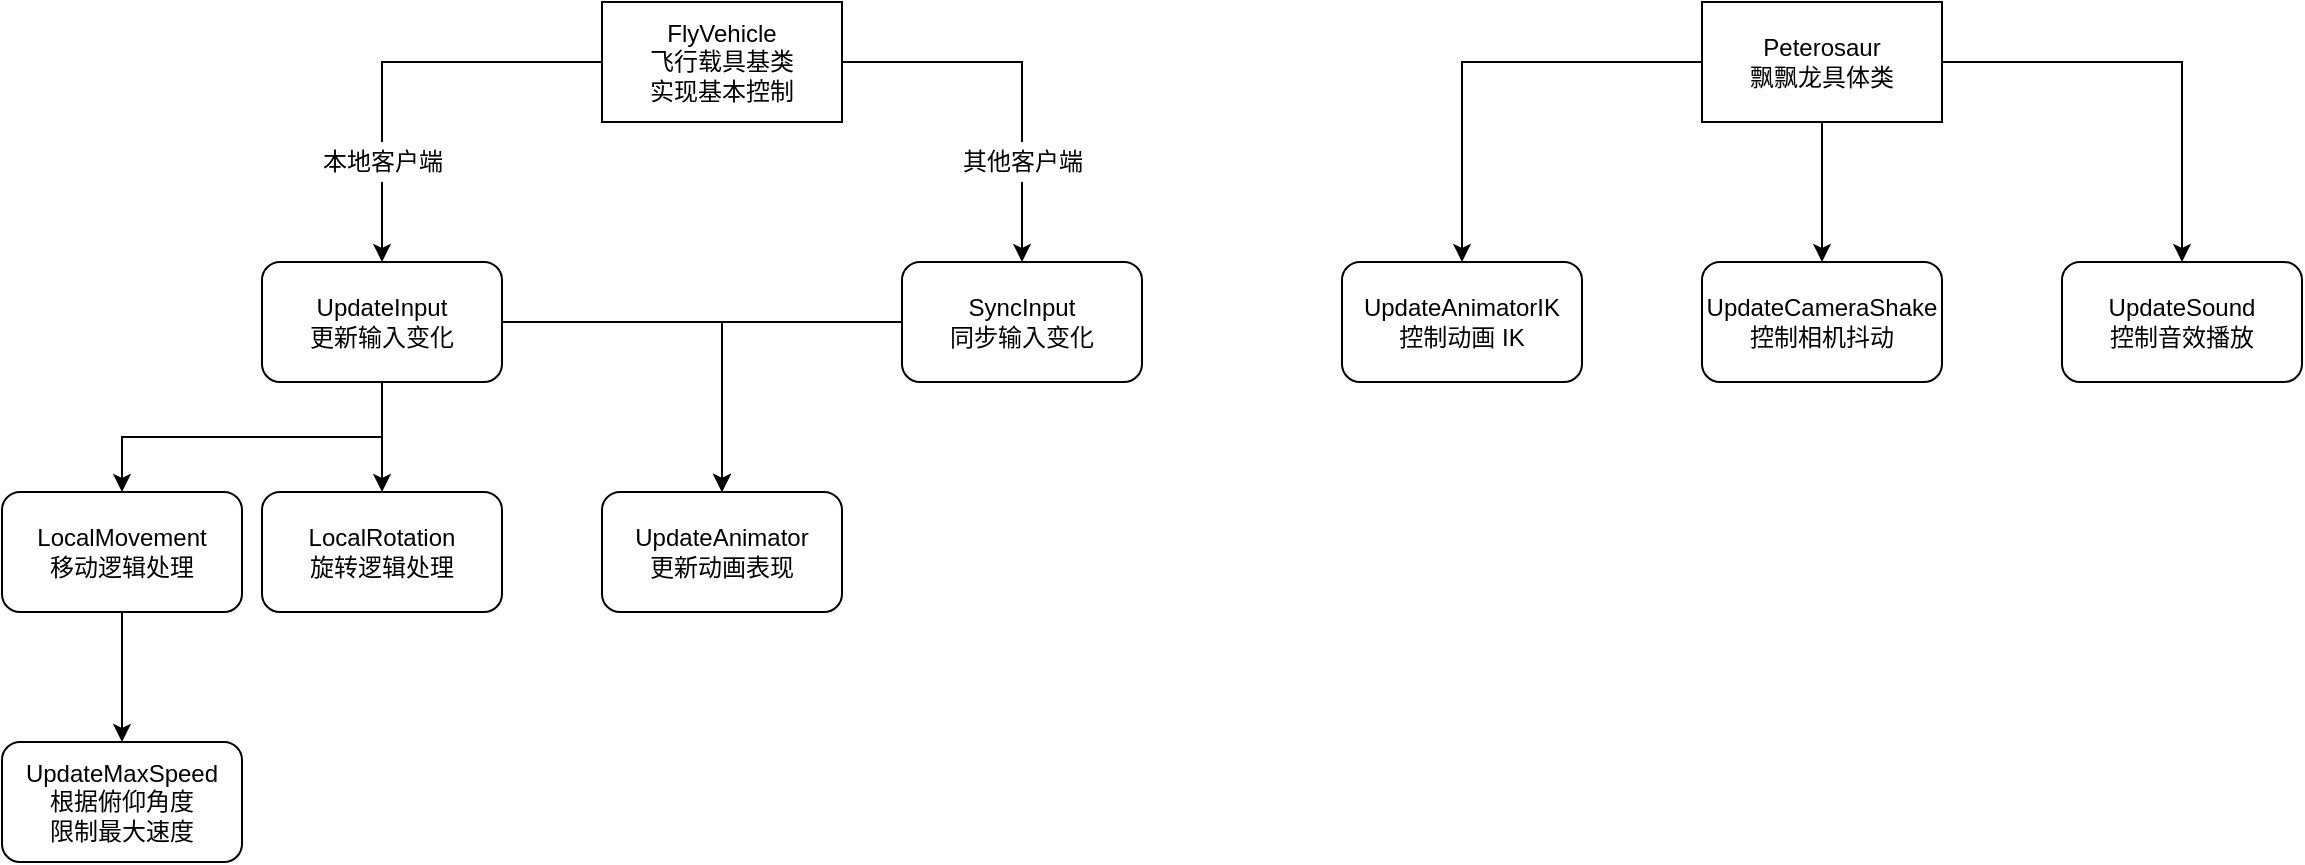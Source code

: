 <mxfile version="18.1.3" type="github" pages="9">
  <diagram id="Kc7WcOj5Z0cgnOPFfwzi" name="FlyVehicle">
    <mxGraphModel dx="2062" dy="1122" grid="1" gridSize="10" guides="1" tooltips="1" connect="1" arrows="1" fold="1" page="1" pageScale="1" pageWidth="827" pageHeight="1169" math="0" shadow="0">
      <root>
        <mxCell id="0" />
        <mxCell id="1" parent="0" />
        <mxCell id="vImqBgoLkB7zKIw3xJ7u-23" style="edgeStyle=orthogonalEdgeStyle;rounded=0;orthogonalLoop=1;jettySize=auto;html=1;" parent="1" source="vImqBgoLkB7zKIw3xJ7u-5" target="vImqBgoLkB7zKIw3xJ7u-21" edge="1">
          <mxGeometry relative="1" as="geometry" />
        </mxCell>
        <mxCell id="vImqBgoLkB7zKIw3xJ7u-5" value="LocalMovement&lt;br&gt;移动逻辑处理" style="rounded=1;whiteSpace=wrap;html=1;" parent="1" vertex="1">
          <mxGeometry x="100" y="585" width="120" height="60" as="geometry" />
        </mxCell>
        <mxCell id="vImqBgoLkB7zKIw3xJ7u-6" value="LocalRotation&lt;br&gt;旋转逻辑处理" style="rounded=1;whiteSpace=wrap;html=1;" parent="1" vertex="1">
          <mxGeometry x="230" y="585" width="120" height="60" as="geometry" />
        </mxCell>
        <mxCell id="vImqBgoLkB7zKIw3xJ7u-12" style="edgeStyle=orthogonalEdgeStyle;rounded=0;orthogonalLoop=1;jettySize=auto;html=1;exitX=0.5;exitY=1;exitDx=0;exitDy=0;" parent="1" source="vImqBgoLkB7zKIw3xJ7u-7" target="vImqBgoLkB7zKIw3xJ7u-5" edge="1">
          <mxGeometry relative="1" as="geometry" />
        </mxCell>
        <mxCell id="vImqBgoLkB7zKIw3xJ7u-13" style="edgeStyle=orthogonalEdgeStyle;rounded=0;orthogonalLoop=1;jettySize=auto;html=1;" parent="1" source="vImqBgoLkB7zKIw3xJ7u-7" target="vImqBgoLkB7zKIw3xJ7u-6" edge="1">
          <mxGeometry relative="1" as="geometry" />
        </mxCell>
        <mxCell id="vImqBgoLkB7zKIw3xJ7u-14" style="edgeStyle=orthogonalEdgeStyle;rounded=0;orthogonalLoop=1;jettySize=auto;html=1;" parent="1" source="vImqBgoLkB7zKIw3xJ7u-7" target="vImqBgoLkB7zKIw3xJ7u-8" edge="1">
          <mxGeometry relative="1" as="geometry" />
        </mxCell>
        <mxCell id="vImqBgoLkB7zKIw3xJ7u-7" value="UpdateInput&lt;br&gt;更新输入变化" style="rounded=1;whiteSpace=wrap;html=1;" parent="1" vertex="1">
          <mxGeometry x="230" y="470" width="120" height="60" as="geometry" />
        </mxCell>
        <mxCell id="vImqBgoLkB7zKIw3xJ7u-8" value="UpdateAnimator&lt;br&gt;更新动画表现" style="rounded=1;whiteSpace=wrap;html=1;" parent="1" vertex="1">
          <mxGeometry x="400" y="585" width="120" height="60" as="geometry" />
        </mxCell>
        <mxCell id="vImqBgoLkB7zKIw3xJ7u-11" style="edgeStyle=orthogonalEdgeStyle;rounded=0;orthogonalLoop=1;jettySize=auto;html=1;entryX=0.5;entryY=0;entryDx=0;entryDy=0;startArrow=none;" parent="1" source="vImqBgoLkB7zKIw3xJ7u-18" target="vImqBgoLkB7zKIw3xJ7u-7" edge="1">
          <mxGeometry relative="1" as="geometry" />
        </mxCell>
        <mxCell id="vImqBgoLkB7zKIw3xJ7u-15" style="edgeStyle=orthogonalEdgeStyle;rounded=0;orthogonalLoop=1;jettySize=auto;html=1;startArrow=none;" parent="1" source="vImqBgoLkB7zKIw3xJ7u-19" target="vImqBgoLkB7zKIw3xJ7u-10" edge="1">
          <mxGeometry relative="1" as="geometry" />
        </mxCell>
        <mxCell id="vImqBgoLkB7zKIw3xJ7u-9" value="FlyVehicle&lt;br&gt;飞行载具基类&lt;br&gt;实现基本控制" style="rounded=0;whiteSpace=wrap;html=1;" parent="1" vertex="1">
          <mxGeometry x="400" y="340" width="120" height="60" as="geometry" />
        </mxCell>
        <mxCell id="vImqBgoLkB7zKIw3xJ7u-16" style="edgeStyle=orthogonalEdgeStyle;rounded=0;orthogonalLoop=1;jettySize=auto;html=1;" parent="1" source="vImqBgoLkB7zKIw3xJ7u-10" target="vImqBgoLkB7zKIw3xJ7u-8" edge="1">
          <mxGeometry relative="1" as="geometry" />
        </mxCell>
        <mxCell id="vImqBgoLkB7zKIw3xJ7u-10" value="SyncInput&lt;br&gt;同步输入变化" style="rounded=1;whiteSpace=wrap;html=1;" parent="1" vertex="1">
          <mxGeometry x="550" y="470" width="120" height="60" as="geometry" />
        </mxCell>
        <mxCell id="vImqBgoLkB7zKIw3xJ7u-19" value="其他客户端" style="text;html=1;align=center;verticalAlign=middle;resizable=0;points=[];autosize=1;strokeColor=none;fillColor=none;" parent="1" vertex="1">
          <mxGeometry x="570" y="410" width="80" height="20" as="geometry" />
        </mxCell>
        <mxCell id="vImqBgoLkB7zKIw3xJ7u-20" value="" style="edgeStyle=orthogonalEdgeStyle;rounded=0;orthogonalLoop=1;jettySize=auto;html=1;endArrow=none;" parent="1" source="vImqBgoLkB7zKIw3xJ7u-9" target="vImqBgoLkB7zKIw3xJ7u-19" edge="1">
          <mxGeometry relative="1" as="geometry">
            <mxPoint x="520" y="370" as="sourcePoint" />
            <mxPoint x="610" y="470" as="targetPoint" />
          </mxGeometry>
        </mxCell>
        <mxCell id="vImqBgoLkB7zKIw3xJ7u-21" value="UpdateMaxSpeed&lt;br&gt;根据俯仰角度&lt;br&gt;限制最大速度" style="rounded=1;whiteSpace=wrap;html=1;" parent="1" vertex="1">
          <mxGeometry x="100" y="710" width="120" height="60" as="geometry" />
        </mxCell>
        <mxCell id="vImqBgoLkB7zKIw3xJ7u-31" style="edgeStyle=orthogonalEdgeStyle;rounded=0;orthogonalLoop=1;jettySize=auto;html=1;" parent="1" source="vImqBgoLkB7zKIw3xJ7u-24" target="vImqBgoLkB7zKIw3xJ7u-28" edge="1">
          <mxGeometry relative="1" as="geometry" />
        </mxCell>
        <mxCell id="vImqBgoLkB7zKIw3xJ7u-32" style="edgeStyle=orthogonalEdgeStyle;rounded=0;orthogonalLoop=1;jettySize=auto;html=1;" parent="1" source="vImqBgoLkB7zKIw3xJ7u-24" target="vImqBgoLkB7zKIw3xJ7u-29" edge="1">
          <mxGeometry relative="1" as="geometry" />
        </mxCell>
        <mxCell id="vImqBgoLkB7zKIw3xJ7u-33" style="edgeStyle=orthogonalEdgeStyle;rounded=0;orthogonalLoop=1;jettySize=auto;html=1;" parent="1" source="vImqBgoLkB7zKIw3xJ7u-24" target="vImqBgoLkB7zKIw3xJ7u-30" edge="1">
          <mxGeometry relative="1" as="geometry" />
        </mxCell>
        <mxCell id="vImqBgoLkB7zKIw3xJ7u-24" value="Peterosaur&lt;br&gt;飘飘龙具体类" style="rounded=0;whiteSpace=wrap;html=1;" parent="1" vertex="1">
          <mxGeometry x="950" y="340" width="120" height="60" as="geometry" />
        </mxCell>
        <mxCell id="vImqBgoLkB7zKIw3xJ7u-28" value="UpdateAnimatorIK&lt;br&gt;控制动画 IK" style="rounded=1;whiteSpace=wrap;html=1;" parent="1" vertex="1">
          <mxGeometry x="770" y="470" width="120" height="60" as="geometry" />
        </mxCell>
        <mxCell id="vImqBgoLkB7zKIw3xJ7u-29" value="UpdateCameraShake&lt;br&gt;控制相机抖动" style="rounded=1;whiteSpace=wrap;html=1;" parent="1" vertex="1">
          <mxGeometry x="950" y="470" width="120" height="60" as="geometry" />
        </mxCell>
        <mxCell id="vImqBgoLkB7zKIw3xJ7u-30" value="UpdateSound&lt;br&gt;控制音效播放" style="rounded=1;whiteSpace=wrap;html=1;" parent="1" vertex="1">
          <mxGeometry x="1130" y="470" width="120" height="60" as="geometry" />
        </mxCell>
        <mxCell id="vImqBgoLkB7zKIw3xJ7u-18" value="本地客户端" style="text;html=1;align=center;verticalAlign=middle;resizable=0;points=[];autosize=1;strokeColor=none;fillColor=none;" parent="1" vertex="1">
          <mxGeometry x="250" y="410" width="80" height="20" as="geometry" />
        </mxCell>
        <mxCell id="vImqBgoLkB7zKIw3xJ7u-35" value="" style="edgeStyle=orthogonalEdgeStyle;rounded=0;orthogonalLoop=1;jettySize=auto;html=1;entryX=0.5;entryY=0;entryDx=0;entryDy=0;endArrow=none;" parent="1" source="vImqBgoLkB7zKIw3xJ7u-9" target="vImqBgoLkB7zKIw3xJ7u-18" edge="1">
          <mxGeometry relative="1" as="geometry">
            <mxPoint x="400" y="370" as="sourcePoint" />
            <mxPoint x="290" y="470" as="targetPoint" />
          </mxGeometry>
        </mxCell>
      </root>
    </mxGraphModel>
  </diagram>
  <diagram id="tCs4pXYg7gEUzEt1MfrE" name="WeaponControlMulti">
    <mxGraphModel dx="2062" dy="1066" grid="1" gridSize="10" guides="1" tooltips="1" connect="1" arrows="1" fold="1" page="1" pageScale="1" pageWidth="827" pageHeight="1169" math="0" shadow="0">
      <root>
        <mxCell id="3UghzsiOu88dLpHz7Syi-0" />
        <mxCell id="3UghzsiOu88dLpHz7Syi-1" parent="3UghzsiOu88dLpHz7Syi-0" />
        <mxCell id="RnvEfptU9mCJFxBSJEWd-0" value="武器控制基类&lt;br&gt;WeaponControl" style="rounded=0;whiteSpace=wrap;html=1;" parent="3UghzsiOu88dLpHz7Syi-1" vertex="1">
          <mxGeometry x="370" y="250" width="120" height="60" as="geometry" />
        </mxCell>
        <mxCell id="RnvEfptU9mCJFxBSJEWd-3" style="edgeStyle=orthogonalEdgeStyle;rounded=0;orthogonalLoop=1;jettySize=auto;html=1;endArrow=block;endFill=0;" parent="3UghzsiOu88dLpHz7Syi-1" source="RnvEfptU9mCJFxBSJEWd-1" target="RnvEfptU9mCJFxBSJEWd-0" edge="1">
          <mxGeometry relative="1" as="geometry" />
        </mxCell>
        <mxCell id="kXpW1Hgj8wubU0XOVZeL-2" style="edgeStyle=orthogonalEdgeStyle;rounded=0;orthogonalLoop=1;jettySize=auto;html=1;endArrow=classic;endFill=1;" parent="3UghzsiOu88dLpHz7Syi-1" source="RnvEfptU9mCJFxBSJEWd-1" target="RnvEfptU9mCJFxBSJEWd-2" edge="1">
          <mxGeometry relative="1" as="geometry" />
        </mxCell>
        <mxCell id="kXpW1Hgj8wubU0XOVZeL-3" style="edgeStyle=orthogonalEdgeStyle;rounded=0;orthogonalLoop=1;jettySize=auto;html=1;endArrow=classic;endFill=1;" parent="3UghzsiOu88dLpHz7Syi-1" source="RnvEfptU9mCJFxBSJEWd-1" target="kXpW1Hgj8wubU0XOVZeL-0" edge="1">
          <mxGeometry relative="1" as="geometry" />
        </mxCell>
        <mxCell id="kXpW1Hgj8wubU0XOVZeL-18" style="edgeStyle=orthogonalEdgeStyle;rounded=0;orthogonalLoop=1;jettySize=auto;html=1;endArrow=classic;endFill=1;" parent="3UghzsiOu88dLpHz7Syi-1" source="RnvEfptU9mCJFxBSJEWd-1" target="kXpW1Hgj8wubU0XOVZeL-17" edge="1">
          <mxGeometry relative="1" as="geometry" />
        </mxCell>
        <mxCell id="RnvEfptU9mCJFxBSJEWd-1" value="双枪武器控制类&lt;br&gt;WeaponControlMulti" style="rounded=0;whiteSpace=wrap;html=1;" parent="3UghzsiOu88dLpHz7Syi-1" vertex="1">
          <mxGeometry x="370" y="360" width="120" height="60" as="geometry" />
        </mxCell>
        <mxCell id="kXpW1Hgj8wubU0XOVZeL-6" style="edgeStyle=orthogonalEdgeStyle;rounded=0;orthogonalLoop=1;jettySize=auto;html=1;endArrow=classic;endFill=1;" parent="3UghzsiOu88dLpHz7Syi-1" source="RnvEfptU9mCJFxBSJEWd-2" target="kXpW1Hgj8wubU0XOVZeL-5" edge="1">
          <mxGeometry relative="1" as="geometry" />
        </mxCell>
        <mxCell id="kXpW1Hgj8wubU0XOVZeL-20" style="edgeStyle=orthogonalEdgeStyle;rounded=0;orthogonalLoop=1;jettySize=auto;html=1;endArrow=classic;endFill=1;" parent="3UghzsiOu88dLpHz7Syi-1" target="kXpW1Hgj8wubU0XOVZeL-8" edge="1">
          <mxGeometry relative="1" as="geometry">
            <mxPoint x="280" y="535" as="sourcePoint" />
            <mxPoint x="505" y="625" as="targetPoint" />
            <Array as="points">
              <mxPoint x="280" y="575" />
              <mxPoint x="505" y="575" />
            </Array>
          </mxGeometry>
        </mxCell>
        <mxCell id="kXpW1Hgj8wubU0XOVZeL-24" style="edgeStyle=orthogonalEdgeStyle;rounded=0;orthogonalLoop=1;jettySize=auto;html=1;endArrow=classic;endFill=1;" parent="3UghzsiOu88dLpHz7Syi-1" source="RnvEfptU9mCJFxBSJEWd-2" target="kXpW1Hgj8wubU0XOVZeL-22" edge="1">
          <mxGeometry relative="1" as="geometry" />
        </mxCell>
        <mxCell id="RnvEfptU9mCJFxBSJEWd-2" value="负责左手武器表现&lt;br&gt;WeaponSkinMulti" style="rounded=0;whiteSpace=wrap;html=1;" parent="3UghzsiOu88dLpHz7Syi-1" vertex="1">
          <mxGeometry x="220" y="470" width="120" height="60" as="geometry" />
        </mxCell>
        <mxCell id="kXpW1Hgj8wubU0XOVZeL-9" style="edgeStyle=orthogonalEdgeStyle;rounded=0;orthogonalLoop=1;jettySize=auto;html=1;endArrow=classic;endFill=1;" parent="3UghzsiOu88dLpHz7Syi-1" source="kXpW1Hgj8wubU0XOVZeL-0" target="kXpW1Hgj8wubU0XOVZeL-8" edge="1">
          <mxGeometry relative="1" as="geometry" />
        </mxCell>
        <mxCell id="kXpW1Hgj8wubU0XOVZeL-21" style="edgeStyle=orthogonalEdgeStyle;rounded=0;orthogonalLoop=1;jettySize=auto;html=1;endArrow=classic;endFill=1;" parent="3UghzsiOu88dLpHz7Syi-1" target="kXpW1Hgj8wubU0XOVZeL-5" edge="1">
          <mxGeometry relative="1" as="geometry">
            <mxPoint x="580" y="535" as="sourcePoint" />
            <mxPoint x="355" y="625" as="targetPoint" />
            <Array as="points">
              <mxPoint x="580" y="575" />
              <mxPoint x="355" y="575" />
            </Array>
          </mxGeometry>
        </mxCell>
        <mxCell id="kXpW1Hgj8wubU0XOVZeL-25" style="edgeStyle=orthogonalEdgeStyle;rounded=0;orthogonalLoop=1;jettySize=auto;html=1;endArrow=classic;endFill=1;" parent="3UghzsiOu88dLpHz7Syi-1" source="kXpW1Hgj8wubU0XOVZeL-0" target="kXpW1Hgj8wubU0XOVZeL-23" edge="1">
          <mxGeometry relative="1" as="geometry" />
        </mxCell>
        <mxCell id="kXpW1Hgj8wubU0XOVZeL-0" value="负责右手武器表现&lt;br&gt;WeaponSkinMulti" style="rounded=0;whiteSpace=wrap;html=1;" parent="3UghzsiOu88dLpHz7Syi-1" vertex="1">
          <mxGeometry x="520" y="470" width="120" height="60" as="geometry" />
        </mxCell>
        <mxCell id="kXpW1Hgj8wubU0XOVZeL-5" value="播放特效&lt;br&gt;PlayEffect" style="rounded=0;whiteSpace=wrap;html=1;" parent="3UghzsiOu88dLpHz7Syi-1" vertex="1">
          <mxGeometry x="295" y="620" width="120" height="60" as="geometry" />
        </mxCell>
        <mxCell id="kXpW1Hgj8wubU0XOVZeL-8" value="播放动作&lt;br&gt;PlayAnimation" style="rounded=0;whiteSpace=wrap;html=1;" parent="3UghzsiOu88dLpHz7Syi-1" vertex="1">
          <mxGeometry x="445" y="620" width="120" height="60" as="geometry" />
        </mxCell>
        <mxCell id="kXpW1Hgj8wubU0XOVZeL-17" value="开火逻辑&lt;br&gt;Fire" style="rounded=0;whiteSpace=wrap;html=1;" parent="3UghzsiOu88dLpHz7Syi-1" vertex="1">
          <mxGeometry x="370" y="470" width="120" height="60" as="geometry" />
        </mxCell>
        <mxCell id="kXpW1Hgj8wubU0XOVZeL-22" value="开镜&lt;br&gt;ZoomIn" style="rounded=0;whiteSpace=wrap;html=1;" parent="3UghzsiOu88dLpHz7Syi-1" vertex="1">
          <mxGeometry x="150" y="620" width="120" height="60" as="geometry" />
        </mxCell>
        <mxCell id="kXpW1Hgj8wubU0XOVZeL-23" value="机瞄&lt;br&gt;ZoomOut" style="rounded=0;whiteSpace=wrap;html=1;" parent="3UghzsiOu88dLpHz7Syi-1" vertex="1">
          <mxGeometry x="600" y="620" width="120" height="60" as="geometry" />
        </mxCell>
      </root>
    </mxGraphModel>
  </diagram>
  <diagram id="vM7PZ0ZAOTlQjEwNuunb" name="Weapon1-1">
    <mxGraphModel dx="2062" dy="1122" grid="1" gridSize="10" guides="1" tooltips="1" connect="1" arrows="1" fold="1" page="1" pageScale="1" pageWidth="827" pageHeight="1169" math="0" shadow="0">
      <root>
        <mxCell id="0" />
        <mxCell id="1" parent="0" />
        <mxCell id="b0PfiMi4vmwb4GDa3raY-10" style="edgeStyle=orthogonalEdgeStyle;rounded=0;orthogonalLoop=1;jettySize=auto;html=1;exitX=0.5;exitY=1;exitDx=0;exitDy=0;" parent="1" source="b0PfiMi4vmwb4GDa3raY-1" target="b0PfiMi4vmwb4GDa3raY-3" edge="1">
          <mxGeometry relative="1" as="geometry" />
        </mxCell>
        <mxCell id="b0PfiMi4vmwb4GDa3raY-11" style="edgeStyle=orthogonalEdgeStyle;rounded=0;orthogonalLoop=1;jettySize=auto;html=1;" parent="1" source="b0PfiMi4vmwb4GDa3raY-1" target="b0PfiMi4vmwb4GDa3raY-4" edge="1">
          <mxGeometry relative="1" as="geometry" />
        </mxCell>
        <mxCell id="b0PfiMi4vmwb4GDa3raY-12" style="edgeStyle=orthogonalEdgeStyle;rounded=0;orthogonalLoop=1;jettySize=auto;html=1;" parent="1" source="b0PfiMi4vmwb4GDa3raY-1" target="b0PfiMi4vmwb4GDa3raY-5" edge="1">
          <mxGeometry relative="1" as="geometry" />
        </mxCell>
        <mxCell id="b0PfiMi4vmwb4GDa3raY-13" style="edgeStyle=orthogonalEdgeStyle;rounded=0;orthogonalLoop=1;jettySize=auto;html=1;exitX=0.5;exitY=1;exitDx=0;exitDy=0;" parent="1" source="b0PfiMi4vmwb4GDa3raY-1" target="b0PfiMi4vmwb4GDa3raY-7" edge="1">
          <mxGeometry relative="1" as="geometry" />
        </mxCell>
        <mxCell id="b0PfiMi4vmwb4GDa3raY-17" style="edgeStyle=orthogonalEdgeStyle;rounded=0;orthogonalLoop=1;jettySize=auto;html=1;entryX=0;entryY=0.5;entryDx=0;entryDy=0;" parent="1" source="b0PfiMi4vmwb4GDa3raY-1" target="b0PfiMi4vmwb4GDa3raY-14" edge="1">
          <mxGeometry relative="1" as="geometry" />
        </mxCell>
        <mxCell id="b0PfiMi4vmwb4GDa3raY-18" style="edgeStyle=orthogonalEdgeStyle;rounded=0;orthogonalLoop=1;jettySize=auto;html=1;entryX=0;entryY=0.5;entryDx=0;entryDy=0;" parent="1" source="b0PfiMi4vmwb4GDa3raY-1" target="b0PfiMi4vmwb4GDa3raY-15" edge="1">
          <mxGeometry relative="1" as="geometry" />
        </mxCell>
        <mxCell id="b0PfiMi4vmwb4GDa3raY-19" style="edgeStyle=orthogonalEdgeStyle;rounded=0;orthogonalLoop=1;jettySize=auto;html=1;entryX=0;entryY=0.5;entryDx=0;entryDy=0;" parent="1" source="b0PfiMi4vmwb4GDa3raY-1" target="b0PfiMi4vmwb4GDa3raY-16" edge="1">
          <mxGeometry relative="1" as="geometry" />
        </mxCell>
        <mxCell id="b0PfiMi4vmwb4GDa3raY-1" value="武器" style="rounded=0;whiteSpace=wrap;html=1;" parent="1" vertex="1">
          <mxGeometry x="235" y="160" width="120" height="60" as="geometry" />
        </mxCell>
        <mxCell id="b0PfiMi4vmwb4GDa3raY-9" style="edgeStyle=orthogonalEdgeStyle;rounded=0;orthogonalLoop=1;jettySize=auto;html=1;" parent="1" source="b0PfiMi4vmwb4GDa3raY-2" target="b0PfiMi4vmwb4GDa3raY-1" edge="1">
          <mxGeometry relative="1" as="geometry" />
        </mxCell>
        <mxCell id="b0PfiMi4vmwb4GDa3raY-2" value="角色" style="rounded=0;whiteSpace=wrap;html=1;" parent="1" vertex="1">
          <mxGeometry x="235" y="50" width="120" height="60" as="geometry" />
        </mxCell>
        <mxCell id="b0PfiMi4vmwb4GDa3raY-3" value="开火" style="rounded=0;whiteSpace=wrap;html=1;" parent="1" vertex="1">
          <mxGeometry x="30" y="300" width="120" height="60" as="geometry" />
        </mxCell>
        <mxCell id="b0PfiMi4vmwb4GDa3raY-4" value="换弹" style="rounded=0;whiteSpace=wrap;html=1;" parent="1" vertex="1">
          <mxGeometry x="164" y="300" width="120" height="60" as="geometry" />
        </mxCell>
        <mxCell id="b0PfiMi4vmwb4GDa3raY-5" value="开镜/关镜" style="rounded=0;whiteSpace=wrap;html=1;" parent="1" vertex="1">
          <mxGeometry x="300" y="300" width="120" height="60" as="geometry" />
        </mxCell>
        <mxCell id="b0PfiMi4vmwb4GDa3raY-7" value="持枪/收枪" style="rounded=0;whiteSpace=wrap;html=1;" parent="1" vertex="1">
          <mxGeometry x="440" y="300" width="120" height="60" as="geometry" />
        </mxCell>
        <mxCell id="b0PfiMi4vmwb4GDa3raY-14" value="冲锋枪" style="rounded=0;whiteSpace=wrap;html=1;" parent="1" vertex="1">
          <mxGeometry x="435" y="20" width="120" height="60" as="geometry" />
        </mxCell>
        <mxCell id="b0PfiMi4vmwb4GDa3raY-15" value="散弹枪" style="rounded=0;whiteSpace=wrap;html=1;" parent="1" vertex="1">
          <mxGeometry x="435" y="90" width="120" height="60" as="geometry" />
        </mxCell>
        <mxCell id="b0PfiMi4vmwb4GDa3raY-16" value="双枪" style="rounded=0;whiteSpace=wrap;html=1;" parent="1" vertex="1">
          <mxGeometry x="435" y="160" width="120" height="60" as="geometry" />
        </mxCell>
      </root>
    </mxGraphModel>
  </diagram>
  <diagram id="ozLAuVYYsa13rYQdyilk" name="Weapon1-2">
    <mxGraphModel dx="2062" dy="1122" grid="1" gridSize="10" guides="1" tooltips="1" connect="1" arrows="1" fold="1" page="1" pageScale="1" pageWidth="827" pageHeight="1169" math="0" shadow="0">
      <root>
        <mxCell id="0" />
        <mxCell id="1" parent="0" />
        <mxCell id="bW-kEUVMPEyeFiw1JlpL-1" value="IWeapon" style="swimlane;fontStyle=1;align=center;verticalAlign=top;childLayout=stackLayout;horizontal=1;startSize=26;horizontalStack=0;resizeParent=1;resizeParentMax=0;resizeLast=0;collapsible=1;marginBottom=0;" parent="1" vertex="1">
          <mxGeometry x="878" y="140" width="160" height="182" as="geometry" />
        </mxCell>
        <mxCell id="bW-kEUVMPEyeFiw1JlpL-2" value="+ Fire(): 开火" style="text;strokeColor=none;fillColor=none;align=left;verticalAlign=top;spacingLeft=4;spacingRight=4;overflow=hidden;rotatable=0;points=[[0,0.5],[1,0.5]];portConstraint=eastwest;" parent="bW-kEUVMPEyeFiw1JlpL-1" vertex="1">
          <mxGeometry y="26" width="160" height="26" as="geometry" />
        </mxCell>
        <mxCell id="bW-kEUVMPEyeFiw1JlpL-3" value="+ Reload(): 换弹" style="text;strokeColor=none;fillColor=none;align=left;verticalAlign=top;spacingLeft=4;spacingRight=4;overflow=hidden;rotatable=0;points=[[0,0.5],[1,0.5]];portConstraint=eastwest;" parent="bW-kEUVMPEyeFiw1JlpL-1" vertex="1">
          <mxGeometry y="52" width="160" height="26" as="geometry" />
        </mxCell>
        <mxCell id="bW-kEUVMPEyeFiw1JlpL-4" value="+ ZoomIn(): 开镜" style="text;strokeColor=none;fillColor=none;align=left;verticalAlign=top;spacingLeft=4;spacingRight=4;overflow=hidden;rotatable=0;points=[[0,0.5],[1,0.5]];portConstraint=eastwest;" parent="bW-kEUVMPEyeFiw1JlpL-1" vertex="1">
          <mxGeometry y="78" width="160" height="26" as="geometry" />
        </mxCell>
        <mxCell id="bW-kEUVMPEyeFiw1JlpL-5" value="+ ZoomOut(): 关镜" style="text;strokeColor=none;fillColor=none;align=left;verticalAlign=top;spacingLeft=4;spacingRight=4;overflow=hidden;rotatable=0;points=[[0,0.5],[1,0.5]];portConstraint=eastwest;" parent="bW-kEUVMPEyeFiw1JlpL-1" vertex="1">
          <mxGeometry y="104" width="160" height="26" as="geometry" />
        </mxCell>
        <mxCell id="bW-kEUVMPEyeFiw1JlpL-6" value="+ PutInSlot(): 收枪" style="text;strokeColor=none;fillColor=none;align=left;verticalAlign=top;spacingLeft=4;spacingRight=4;overflow=hidden;rotatable=0;points=[[0,0.5],[1,0.5]];portConstraint=eastwest;" parent="bW-kEUVMPEyeFiw1JlpL-1" vertex="1">
          <mxGeometry y="130" width="160" height="26" as="geometry" />
        </mxCell>
        <mxCell id="bW-kEUVMPEyeFiw1JlpL-7" value="+ TakeInSlot(): 持枪" style="text;strokeColor=none;fillColor=none;align=left;verticalAlign=top;spacingLeft=4;spacingRight=4;overflow=hidden;rotatable=0;points=[[0,0.5],[1,0.5]];portConstraint=eastwest;" parent="bW-kEUVMPEyeFiw1JlpL-1" vertex="1">
          <mxGeometry y="156" width="160" height="26" as="geometry" />
        </mxCell>
        <mxCell id="bW-kEUVMPEyeFiw1JlpL-8" style="edgeStyle=orthogonalEdgeStyle;rounded=0;orthogonalLoop=1;jettySize=auto;html=1;endArrow=block;endFill=0;" parent="1" source="bW-kEUVMPEyeFiw1JlpL-9" target="bW-kEUVMPEyeFiw1JlpL-1" edge="1">
          <mxGeometry relative="1" as="geometry" />
        </mxCell>
        <mxCell id="bW-kEUVMPEyeFiw1JlpL-9" value="WeaponBase" style="swimlane;fontStyle=1;align=center;verticalAlign=top;childLayout=stackLayout;horizontal=1;startSize=26;horizontalStack=0;resizeParent=1;resizeParentMax=0;resizeLast=0;collapsible=1;marginBottom=0;" parent="1" vertex="1">
          <mxGeometry x="878" y="376" width="160" height="52" as="geometry" />
        </mxCell>
        <mxCell id="bW-kEUVMPEyeFiw1JlpL-10" value="实现一些通用功能" style="text;strokeColor=none;fillColor=none;align=left;verticalAlign=top;spacingLeft=4;spacingRight=4;overflow=hidden;rotatable=0;points=[[0,0.5],[1,0.5]];portConstraint=eastwest;" parent="bW-kEUVMPEyeFiw1JlpL-9" vertex="1">
          <mxGeometry y="26" width="160" height="26" as="geometry" />
        </mxCell>
        <mxCell id="bW-kEUVMPEyeFiw1JlpL-11" style="edgeStyle=orthogonalEdgeStyle;rounded=0;orthogonalLoop=1;jettySize=auto;html=1;endArrow=block;endFill=0;exitX=0.5;exitY=0;exitDx=0;exitDy=0;" parent="1" source="bW-kEUVMPEyeFiw1JlpL-13" target="bW-kEUVMPEyeFiw1JlpL-9" edge="1">
          <mxGeometry relative="1" as="geometry">
            <mxPoint x="751" y="530" as="sourcePoint" />
            <Array as="points">
              <mxPoint x="730" y="500" />
              <mxPoint x="958" y="500" />
            </Array>
          </mxGeometry>
        </mxCell>
        <mxCell id="bW-kEUVMPEyeFiw1JlpL-12" style="edgeStyle=orthogonalEdgeStyle;rounded=0;orthogonalLoop=1;jettySize=auto;html=1;endArrow=classic;endFill=1;" parent="1" source="bW-kEUVMPEyeFiw1JlpL-13" target="bW-kEUVMPEyeFiw1JlpL-30" edge="1">
          <mxGeometry relative="1" as="geometry">
            <mxPoint x="751" y="608" as="sourcePoint" />
            <Array as="points">
              <mxPoint x="730" y="660" />
              <mxPoint x="959" y="660" />
            </Array>
          </mxGeometry>
        </mxCell>
        <mxCell id="bW-kEUVMPEyeFiw1JlpL-13" value="SubmachineGun" style="swimlane;fontStyle=1;align=center;verticalAlign=top;childLayout=stackLayout;horizontal=1;startSize=26;horizontalStack=0;resizeParent=1;resizeParentMax=0;resizeLast=0;collapsible=1;marginBottom=0;" parent="1" vertex="1">
          <mxGeometry x="650" y="530" width="160" height="78" as="geometry" />
        </mxCell>
        <mxCell id="bW-kEUVMPEyeFiw1JlpL-14" value="+ skin：IWeaponSkin" style="text;strokeColor=none;fillColor=none;align=left;verticalAlign=top;spacingLeft=4;spacingRight=4;overflow=hidden;rotatable=0;points=[[0,0.5],[1,0.5]];portConstraint=eastwest;" parent="bW-kEUVMPEyeFiw1JlpL-13" vertex="1">
          <mxGeometry y="26" width="160" height="26" as="geometry" />
        </mxCell>
        <mxCell id="bW-kEUVMPEyeFiw1JlpL-15" value="冲锋枪具体类" style="text;strokeColor=none;fillColor=none;align=left;verticalAlign=top;spacingLeft=4;spacingRight=4;overflow=hidden;rotatable=0;points=[[0,0.5],[1,0.5]];portConstraint=eastwest;" parent="bW-kEUVMPEyeFiw1JlpL-13" vertex="1">
          <mxGeometry y="52" width="160" height="26" as="geometry" />
        </mxCell>
        <mxCell id="bW-kEUVMPEyeFiw1JlpL-16" style="edgeStyle=orthogonalEdgeStyle;rounded=0;orthogonalLoop=1;jettySize=auto;html=1;endArrow=block;endFill=0;" parent="1" source="bW-kEUVMPEyeFiw1JlpL-18" target="bW-kEUVMPEyeFiw1JlpL-9" edge="1">
          <mxGeometry relative="1" as="geometry" />
        </mxCell>
        <mxCell id="bW-kEUVMPEyeFiw1JlpL-17" style="edgeStyle=orthogonalEdgeStyle;rounded=0;orthogonalLoop=1;jettySize=auto;html=1;endArrow=classic;endFill=1;" parent="1" edge="1">
          <mxGeometry relative="1" as="geometry">
            <mxPoint x="959" y="608" as="sourcePoint" />
            <mxPoint x="959" y="710.5" as="targetPoint" />
            <Array as="points">
              <mxPoint x="959" y="640" />
              <mxPoint x="959" y="640" />
            </Array>
          </mxGeometry>
        </mxCell>
        <mxCell id="bW-kEUVMPEyeFiw1JlpL-18" value="ShotGun" style="swimlane;fontStyle=1;align=center;verticalAlign=top;childLayout=stackLayout;horizontal=1;startSize=26;horizontalStack=0;resizeParent=1;resizeParentMax=0;resizeLast=0;collapsible=1;marginBottom=0;" parent="1" vertex="1">
          <mxGeometry x="878" y="530" width="160" height="78" as="geometry" />
        </mxCell>
        <mxCell id="bW-kEUVMPEyeFiw1JlpL-19" value="+ skin：IWeaponSkin" style="text;strokeColor=none;fillColor=none;align=left;verticalAlign=top;spacingLeft=4;spacingRight=4;overflow=hidden;rotatable=0;points=[[0,0.5],[1,0.5]];portConstraint=eastwest;" parent="bW-kEUVMPEyeFiw1JlpL-18" vertex="1">
          <mxGeometry y="26" width="160" height="26" as="geometry" />
        </mxCell>
        <mxCell id="bW-kEUVMPEyeFiw1JlpL-20" value="散弹枪具体类" style="text;strokeColor=none;fillColor=none;align=left;verticalAlign=top;spacingLeft=4;spacingRight=4;overflow=hidden;rotatable=0;points=[[0,0.5],[1,0.5]];portConstraint=eastwest;" parent="bW-kEUVMPEyeFiw1JlpL-18" vertex="1">
          <mxGeometry y="52" width="160" height="26" as="geometry" />
        </mxCell>
        <mxCell id="bW-kEUVMPEyeFiw1JlpL-21" style="edgeStyle=orthogonalEdgeStyle;rounded=0;orthogonalLoop=1;jettySize=auto;html=1;endArrow=block;endFill=0;" parent="1" source="bW-kEUVMPEyeFiw1JlpL-23" target="bW-kEUVMPEyeFiw1JlpL-9" edge="1">
          <mxGeometry relative="1" as="geometry">
            <Array as="points">
              <mxPoint x="1181" y="500" />
              <mxPoint x="958" y="500" />
            </Array>
          </mxGeometry>
        </mxCell>
        <mxCell id="bW-kEUVMPEyeFiw1JlpL-22" style="edgeStyle=orthogonalEdgeStyle;rounded=0;orthogonalLoop=1;jettySize=auto;html=1;endArrow=classic;endFill=1;" parent="1" source="bW-kEUVMPEyeFiw1JlpL-23" target="bW-kEUVMPEyeFiw1JlpL-30" edge="1">
          <mxGeometry relative="1" as="geometry">
            <Array as="points">
              <mxPoint x="1181" y="660" />
              <mxPoint x="959" y="660" />
            </Array>
          </mxGeometry>
        </mxCell>
        <mxCell id="bW-kEUVMPEyeFiw1JlpL-23" value="Suncha" style="swimlane;fontStyle=1;align=center;verticalAlign=top;childLayout=stackLayout;horizontal=1;startSize=26;horizontalStack=0;resizeParent=1;resizeParentMax=0;resizeLast=0;collapsible=1;marginBottom=0;" parent="1" vertex="1">
          <mxGeometry x="1101" y="530" width="160" height="104" as="geometry" />
        </mxCell>
        <mxCell id="bW-kEUVMPEyeFiw1JlpL-24" value="- leftSkin：IWeaponSkin" style="text;strokeColor=none;fillColor=none;align=left;verticalAlign=top;spacingLeft=4;spacingRight=4;overflow=hidden;rotatable=0;points=[[0,0.5],[1,0.5]];portConstraint=eastwest;" parent="bW-kEUVMPEyeFiw1JlpL-23" vertex="1">
          <mxGeometry y="26" width="160" height="26" as="geometry" />
        </mxCell>
        <mxCell id="bW-kEUVMPEyeFiw1JlpL-25" value="- rightSkin：IWeaponSkin" style="text;strokeColor=none;fillColor=none;align=left;verticalAlign=top;spacingLeft=4;spacingRight=4;overflow=hidden;rotatable=0;points=[[0,0.5],[1,0.5]];portConstraint=eastwest;" parent="bW-kEUVMPEyeFiw1JlpL-23" vertex="1">
          <mxGeometry y="52" width="160" height="26" as="geometry" />
        </mxCell>
        <mxCell id="bW-kEUVMPEyeFiw1JlpL-26" value="双枪具体类" style="text;strokeColor=none;fillColor=none;align=left;verticalAlign=top;spacingLeft=4;spacingRight=4;overflow=hidden;rotatable=0;points=[[0,0.5],[1,0.5]];portConstraint=eastwest;" parent="bW-kEUVMPEyeFiw1JlpL-23" vertex="1">
          <mxGeometry y="78" width="160" height="26" as="geometry" />
        </mxCell>
        <mxCell id="bW-kEUVMPEyeFiw1JlpL-27" style="edgeStyle=orthogonalEdgeStyle;rounded=0;orthogonalLoop=1;jettySize=auto;html=1;endArrow=block;endFill=0;" parent="1" target="bW-kEUVMPEyeFiw1JlpL-38" edge="1">
          <mxGeometry relative="1" as="geometry">
            <mxPoint x="750" y="1137.5" as="sourcePoint" />
            <Array as="points">
              <mxPoint x="750" y="1117.5" />
              <mxPoint x="958" y="1117.5" />
            </Array>
          </mxGeometry>
        </mxCell>
        <mxCell id="bW-kEUVMPEyeFiw1JlpL-28" value="SubmachineGunSkin" style="swimlane;fontStyle=1;align=center;verticalAlign=top;childLayout=stackLayout;horizontal=1;startSize=26;horizontalStack=0;resizeParent=1;resizeParentMax=0;resizeLast=0;collapsible=1;marginBottom=0;" parent="1" vertex="1">
          <mxGeometry x="660" y="1137.5" width="160" height="52" as="geometry" />
        </mxCell>
        <mxCell id="bW-kEUVMPEyeFiw1JlpL-29" value="冲锋枪表现具体类" style="text;strokeColor=none;fillColor=none;align=left;verticalAlign=top;spacingLeft=4;spacingRight=4;overflow=hidden;rotatable=0;points=[[0,0.5],[1,0.5]];portConstraint=eastwest;" parent="bW-kEUVMPEyeFiw1JlpL-28" vertex="1">
          <mxGeometry y="26" width="160" height="26" as="geometry" />
        </mxCell>
        <mxCell id="bW-kEUVMPEyeFiw1JlpL-30" value="IWeaponSkin" style="swimlane;fontStyle=1;align=center;verticalAlign=top;childLayout=stackLayout;horizontal=1;startSize=26;horizontalStack=0;resizeParent=1;resizeParentMax=0;resizeLast=0;collapsible=1;marginBottom=0;" parent="1" vertex="1">
          <mxGeometry x="878" y="710.5" width="160" height="182" as="geometry" />
        </mxCell>
        <mxCell id="bW-kEUVMPEyeFiw1JlpL-31" value="+ Fire(): 开火" style="text;strokeColor=none;fillColor=none;align=left;verticalAlign=top;spacingLeft=4;spacingRight=4;overflow=hidden;rotatable=0;points=[[0,0.5],[1,0.5]];portConstraint=eastwest;" parent="bW-kEUVMPEyeFiw1JlpL-30" vertex="1">
          <mxGeometry y="26" width="160" height="26" as="geometry" />
        </mxCell>
        <mxCell id="bW-kEUVMPEyeFiw1JlpL-32" value="+ Reload(): 换弹" style="text;strokeColor=none;fillColor=none;align=left;verticalAlign=top;spacingLeft=4;spacingRight=4;overflow=hidden;rotatable=0;points=[[0,0.5],[1,0.5]];portConstraint=eastwest;" parent="bW-kEUVMPEyeFiw1JlpL-30" vertex="1">
          <mxGeometry y="52" width="160" height="26" as="geometry" />
        </mxCell>
        <mxCell id="bW-kEUVMPEyeFiw1JlpL-33" value="+ ZoomIn(): 开镜" style="text;strokeColor=none;fillColor=none;align=left;verticalAlign=top;spacingLeft=4;spacingRight=4;overflow=hidden;rotatable=0;points=[[0,0.5],[1,0.5]];portConstraint=eastwest;" parent="bW-kEUVMPEyeFiw1JlpL-30" vertex="1">
          <mxGeometry y="78" width="160" height="26" as="geometry" />
        </mxCell>
        <mxCell id="bW-kEUVMPEyeFiw1JlpL-34" value="+ ZoomOut(): 关镜" style="text;strokeColor=none;fillColor=none;align=left;verticalAlign=top;spacingLeft=4;spacingRight=4;overflow=hidden;rotatable=0;points=[[0,0.5],[1,0.5]];portConstraint=eastwest;" parent="bW-kEUVMPEyeFiw1JlpL-30" vertex="1">
          <mxGeometry y="104" width="160" height="26" as="geometry" />
        </mxCell>
        <mxCell id="bW-kEUVMPEyeFiw1JlpL-35" value="+ PutInSlot(): 收枪" style="text;strokeColor=none;fillColor=none;align=left;verticalAlign=top;spacingLeft=4;spacingRight=4;overflow=hidden;rotatable=0;points=[[0,0.5],[1,0.5]];portConstraint=eastwest;" parent="bW-kEUVMPEyeFiw1JlpL-30" vertex="1">
          <mxGeometry y="130" width="160" height="26" as="geometry" />
        </mxCell>
        <mxCell id="bW-kEUVMPEyeFiw1JlpL-36" value="+ TakeInSlot(): 持枪" style="text;strokeColor=none;fillColor=none;align=left;verticalAlign=top;spacingLeft=4;spacingRight=4;overflow=hidden;rotatable=0;points=[[0,0.5],[1,0.5]];portConstraint=eastwest;" parent="bW-kEUVMPEyeFiw1JlpL-30" vertex="1">
          <mxGeometry y="156" width="160" height="26" as="geometry" />
        </mxCell>
        <mxCell id="bW-kEUVMPEyeFiw1JlpL-37" style="edgeStyle=orthogonalEdgeStyle;rounded=0;orthogonalLoop=1;jettySize=auto;html=1;endArrow=block;endFill=0;" parent="1" source="bW-kEUVMPEyeFiw1JlpL-38" target="bW-kEUVMPEyeFiw1JlpL-30" edge="1">
          <mxGeometry relative="1" as="geometry" />
        </mxCell>
        <mxCell id="bW-kEUVMPEyeFiw1JlpL-38" value="WeaponSkinBase" style="swimlane;fontStyle=1;align=center;verticalAlign=top;childLayout=stackLayout;horizontal=1;startSize=26;horizontalStack=0;resizeParent=1;resizeParentMax=0;resizeLast=0;collapsible=1;marginBottom=0;" parent="1" vertex="1">
          <mxGeometry x="878" y="947.5" width="160" height="130" as="geometry" />
        </mxCell>
        <mxCell id="bW-kEUVMPEyeFiw1JlpL-39" value="+ PlayAnim() 播放动作" style="text;strokeColor=none;fillColor=none;align=left;verticalAlign=top;spacingLeft=4;spacingRight=4;overflow=hidden;rotatable=0;points=[[0,0.5],[1,0.5]];portConstraint=eastwest;" parent="bW-kEUVMPEyeFiw1JlpL-38" vertex="1">
          <mxGeometry y="26" width="160" height="26" as="geometry" />
        </mxCell>
        <mxCell id="bW-kEUVMPEyeFiw1JlpL-40" value="+ PlayEffect() 播放特效" style="text;strokeColor=none;fillColor=none;align=left;verticalAlign=top;spacingLeft=4;spacingRight=4;overflow=hidden;rotatable=0;points=[[0,0.5],[1,0.5]];portConstraint=eastwest;" parent="bW-kEUVMPEyeFiw1JlpL-38" vertex="1">
          <mxGeometry y="52" width="160" height="26" as="geometry" />
        </mxCell>
        <mxCell id="bW-kEUVMPEyeFiw1JlpL-41" value="+ PlaySound() 播放音效" style="text;strokeColor=none;fillColor=none;align=left;verticalAlign=top;spacingLeft=4;spacingRight=4;overflow=hidden;rotatable=0;points=[[0,0.5],[1,0.5]];portConstraint=eastwest;" parent="bW-kEUVMPEyeFiw1JlpL-38" vertex="1">
          <mxGeometry y="78" width="160" height="26" as="geometry" />
        </mxCell>
        <mxCell id="bW-kEUVMPEyeFiw1JlpL-42" value="实现一些通用功能" style="text;strokeColor=none;fillColor=none;align=left;verticalAlign=top;spacingLeft=4;spacingRight=4;overflow=hidden;rotatable=0;points=[[0,0.5],[1,0.5]];portConstraint=eastwest;" parent="bW-kEUVMPEyeFiw1JlpL-38" vertex="1">
          <mxGeometry y="104" width="160" height="26" as="geometry" />
        </mxCell>
        <mxCell id="bW-kEUVMPEyeFiw1JlpL-43" style="edgeStyle=orthogonalEdgeStyle;rounded=0;orthogonalLoop=1;jettySize=auto;html=1;endArrow=block;endFill=0;" parent="1" source="bW-kEUVMPEyeFiw1JlpL-44" target="bW-kEUVMPEyeFiw1JlpL-38" edge="1">
          <mxGeometry relative="1" as="geometry" />
        </mxCell>
        <mxCell id="bW-kEUVMPEyeFiw1JlpL-44" value="ShotGunSkin" style="swimlane;fontStyle=1;align=center;verticalAlign=top;childLayout=stackLayout;horizontal=1;startSize=26;horizontalStack=0;resizeParent=1;resizeParentMax=0;resizeLast=0;collapsible=1;marginBottom=0;" parent="1" vertex="1">
          <mxGeometry x="878" y="1137.5" width="160" height="52" as="geometry" />
        </mxCell>
        <mxCell id="bW-kEUVMPEyeFiw1JlpL-45" value="散弹枪表现具体类" style="text;strokeColor=none;fillColor=none;align=left;verticalAlign=top;spacingLeft=4;spacingRight=4;overflow=hidden;rotatable=0;points=[[0,0.5],[1,0.5]];portConstraint=eastwest;" parent="bW-kEUVMPEyeFiw1JlpL-44" vertex="1">
          <mxGeometry y="26" width="160" height="26" as="geometry" />
        </mxCell>
        <mxCell id="bW-kEUVMPEyeFiw1JlpL-46" style="edgeStyle=orthogonalEdgeStyle;rounded=0;orthogonalLoop=1;jettySize=auto;html=1;endArrow=block;endFill=0;" parent="1" source="bW-kEUVMPEyeFiw1JlpL-47" target="bW-kEUVMPEyeFiw1JlpL-38" edge="1">
          <mxGeometry relative="1" as="geometry">
            <Array as="points">
              <mxPoint x="1163" y="1117.5" />
              <mxPoint x="958" y="1117.5" />
            </Array>
          </mxGeometry>
        </mxCell>
        <mxCell id="bW-kEUVMPEyeFiw1JlpL-47" value="SunchaSkin" style="swimlane;fontStyle=1;align=center;verticalAlign=top;childLayout=stackLayout;horizontal=1;startSize=26;horizontalStack=0;resizeParent=1;resizeParentMax=0;resizeLast=0;collapsible=1;marginBottom=0;" parent="1" vertex="1">
          <mxGeometry x="1083" y="1137.5" width="160" height="52" as="geometry" />
        </mxCell>
        <mxCell id="bW-kEUVMPEyeFiw1JlpL-48" value="双枪表现具体类" style="text;strokeColor=none;fillColor=none;align=left;verticalAlign=top;spacingLeft=4;spacingRight=4;overflow=hidden;rotatable=0;points=[[0,0.5],[1,0.5]];portConstraint=eastwest;" parent="bW-kEUVMPEyeFiw1JlpL-47" vertex="1">
          <mxGeometry y="26" width="160" height="26" as="geometry" />
        </mxCell>
        <mxCell id="bW-kEUVMPEyeFiw1JlpL-49" style="edgeStyle=orthogonalEdgeStyle;rounded=0;orthogonalLoop=1;jettySize=auto;html=1;entryX=0.5;entryY=0;entryDx=0;entryDy=0;endArrow=classic;endFill=1;" parent="1" source="bW-kEUVMPEyeFiw1JlpL-50" target="bW-kEUVMPEyeFiw1JlpL-1" edge="1">
          <mxGeometry relative="1" as="geometry" />
        </mxCell>
        <mxCell id="bW-kEUVMPEyeFiw1JlpL-50" value="WeaponControl" style="swimlane;fontStyle=1;align=center;verticalAlign=top;childLayout=stackLayout;horizontal=1;startSize=26;horizontalStack=0;resizeParent=1;resizeParentMax=0;resizeLast=0;collapsible=1;marginBottom=0;" parent="1" vertex="1">
          <mxGeometry x="878" y="20" width="160" height="52" as="geometry" />
        </mxCell>
        <mxCell id="bW-kEUVMPEyeFiw1JlpL-51" value="weapon：IWeapon" style="text;strokeColor=none;fillColor=none;align=left;verticalAlign=top;spacingLeft=4;spacingRight=4;overflow=hidden;rotatable=0;points=[[0,0.5],[1,0.5]];portConstraint=eastwest;" parent="bW-kEUVMPEyeFiw1JlpL-50" vertex="1">
          <mxGeometry y="26" width="160" height="26" as="geometry" />
        </mxCell>
      </root>
    </mxGraphModel>
  </diagram>
  <diagram id="w90uXA7nBnp2a_uc9FVM" name="Weapon1-3">
    <mxGraphModel dx="2062" dy="1122" grid="1" gridSize="10" guides="1" tooltips="1" connect="1" arrows="1" fold="1" page="1" pageScale="1" pageWidth="827" pageHeight="1169" math="0" shadow="0">
      <root>
        <mxCell id="0" />
        <mxCell id="1" parent="0" />
        <mxCell id="xAuxdm3k3eSD3tfxLdRC-11" style="edgeStyle=orthogonalEdgeStyle;rounded=0;orthogonalLoop=1;jettySize=auto;html=1;entryX=0;entryY=0.5;entryDx=0;entryDy=0;" edge="1" parent="1" source="xAuxdm3k3eSD3tfxLdRC-2" target="xAuxdm3k3eSD3tfxLdRC-3">
          <mxGeometry relative="1" as="geometry" />
        </mxCell>
        <mxCell id="xAuxdm3k3eSD3tfxLdRC-12" style="edgeStyle=orthogonalEdgeStyle;rounded=0;orthogonalLoop=1;jettySize=auto;html=1;entryX=0;entryY=0.5;entryDx=0;entryDy=0;" edge="1" parent="1" source="xAuxdm3k3eSD3tfxLdRC-2" target="xAuxdm3k3eSD3tfxLdRC-4">
          <mxGeometry relative="1" as="geometry" />
        </mxCell>
        <mxCell id="xAuxdm3k3eSD3tfxLdRC-13" style="edgeStyle=orthogonalEdgeStyle;rounded=0;orthogonalLoop=1;jettySize=auto;html=1;entryX=0;entryY=0.5;entryDx=0;entryDy=0;" edge="1" parent="1" source="xAuxdm3k3eSD3tfxLdRC-2" target="xAuxdm3k3eSD3tfxLdRC-5">
          <mxGeometry relative="1" as="geometry" />
        </mxCell>
        <mxCell id="xAuxdm3k3eSD3tfxLdRC-14" style="edgeStyle=orthogonalEdgeStyle;rounded=0;orthogonalLoop=1;jettySize=auto;html=1;entryX=0;entryY=0.5;entryDx=0;entryDy=0;" edge="1" parent="1" source="xAuxdm3k3eSD3tfxLdRC-2" target="xAuxdm3k3eSD3tfxLdRC-6">
          <mxGeometry relative="1" as="geometry" />
        </mxCell>
        <mxCell id="xAuxdm3k3eSD3tfxLdRC-18" style="edgeStyle=orthogonalEdgeStyle;rounded=0;orthogonalLoop=1;jettySize=auto;html=1;entryX=0;entryY=0.5;entryDx=0;entryDy=0;" edge="1" parent="1" source="xAuxdm3k3eSD3tfxLdRC-2" target="xAuxdm3k3eSD3tfxLdRC-17">
          <mxGeometry relative="1" as="geometry" />
        </mxCell>
        <mxCell id="xAuxdm3k3eSD3tfxLdRC-2" value="WeaponControl&lt;br&gt;武器控制器" style="rounded=0;whiteSpace=wrap;html=1;" vertex="1" parent="1">
          <mxGeometry x="340" y="410" width="120" height="60" as="geometry" />
        </mxCell>
        <mxCell id="xAuxdm3k3eSD3tfxLdRC-3" value="WeaponEquipControl&lt;br&gt;装备控制器" style="rounded=0;whiteSpace=wrap;html=1;" vertex="1" parent="1">
          <mxGeometry x="540" y="250" width="120" height="60" as="geometry" />
        </mxCell>
        <mxCell id="xAuxdm3k3eSD3tfxLdRC-4" value="WeaponDecorationManager&lt;br&gt;饰品管理器" style="rounded=0;whiteSpace=wrap;html=1;" vertex="1" parent="1">
          <mxGeometry x="540" y="330" width="180" height="60" as="geometry" />
        </mxCell>
        <mxCell id="xAuxdm3k3eSD3tfxLdRC-5" value="WeaponControlSkin&lt;br&gt;武器表现器" style="rounded=0;whiteSpace=wrap;html=1;" vertex="1" parent="1">
          <mxGeometry x="540" y="410" width="120" height="60" as="geometry" />
        </mxCell>
        <mxCell id="xAuxdm3k3eSD3tfxLdRC-6" value="ZiZiBengControl&lt;br&gt;滋滋崩控制器" style="rounded=0;whiteSpace=wrap;html=1;" vertex="1" parent="1">
          <mxGeometry x="540" y="500" width="120" height="60" as="geometry" />
        </mxCell>
        <mxCell id="xAuxdm3k3eSD3tfxLdRC-36" style="edgeStyle=orthogonalEdgeStyle;rounded=0;orthogonalLoop=1;jettySize=auto;html=1;entryX=0;entryY=0.5;entryDx=0;entryDy=0;" edge="1" parent="1" source="xAuxdm3k3eSD3tfxLdRC-7" target="xAuxdm3k3eSD3tfxLdRC-35">
          <mxGeometry relative="1" as="geometry" />
        </mxCell>
        <mxCell id="xAuxdm3k3eSD3tfxLdRC-37" style="edgeStyle=orthogonalEdgeStyle;rounded=0;orthogonalLoop=1;jettySize=auto;html=1;entryX=0;entryY=0.5;entryDx=0;entryDy=0;" edge="1" parent="1" source="xAuxdm3k3eSD3tfxLdRC-7" target="xAuxdm3k3eSD3tfxLdRC-34">
          <mxGeometry relative="1" as="geometry" />
        </mxCell>
        <mxCell id="xAuxdm3k3eSD3tfxLdRC-7" value="AnimatorControl&lt;br&gt;人物动画控制器" style="rounded=0;whiteSpace=wrap;html=1;" vertex="1" parent="1">
          <mxGeometry x="340" y="140" width="120" height="60" as="geometry" />
        </mxCell>
        <mxCell id="xAuxdm3k3eSD3tfxLdRC-17" value="。。。" style="rounded=0;whiteSpace=wrap;html=1;" vertex="1" parent="1">
          <mxGeometry x="540" y="585" width="120" height="60" as="geometry" />
        </mxCell>
        <mxCell id="xAuxdm3k3eSD3tfxLdRC-21" style="edgeStyle=orthogonalEdgeStyle;rounded=0;orthogonalLoop=1;jettySize=auto;html=1;entryX=0;entryY=0.5;entryDx=0;entryDy=0;" edge="1" parent="1" source="xAuxdm3k3eSD3tfxLdRC-19" target="xAuxdm3k3eSD3tfxLdRC-7">
          <mxGeometry relative="1" as="geometry" />
        </mxCell>
        <mxCell id="xAuxdm3k3eSD3tfxLdRC-22" style="edgeStyle=orthogonalEdgeStyle;rounded=0;orthogonalLoop=1;jettySize=auto;html=1;entryX=0;entryY=0.5;entryDx=0;entryDy=0;" edge="1" parent="1" source="xAuxdm3k3eSD3tfxLdRC-19" target="xAuxdm3k3eSD3tfxLdRC-2">
          <mxGeometry relative="1" as="geometry" />
        </mxCell>
        <mxCell id="xAuxdm3k3eSD3tfxLdRC-19" value="枪械武器实现" style="rounded=0;whiteSpace=wrap;html=1;" vertex="1" parent="1">
          <mxGeometry x="170" y="260" width="120" height="60" as="geometry" />
        </mxCell>
        <mxCell id="xAuxdm3k3eSD3tfxLdRC-24" style="edgeStyle=orthogonalEdgeStyle;rounded=0;orthogonalLoop=1;jettySize=auto;html=1;entryX=0;entryY=0.5;entryDx=0;entryDy=0;" edge="1" parent="1" source="xAuxdm3k3eSD3tfxLdRC-23" target="xAuxdm3k3eSD3tfxLdRC-7">
          <mxGeometry relative="1" as="geometry" />
        </mxCell>
        <mxCell id="xAuxdm3k3eSD3tfxLdRC-31" style="edgeStyle=orthogonalEdgeStyle;rounded=0;orthogonalLoop=1;jettySize=auto;html=1;entryX=0;entryY=0.5;entryDx=0;entryDy=0;" edge="1" parent="1" source="xAuxdm3k3eSD3tfxLdRC-23" target="xAuxdm3k3eSD3tfxLdRC-29">
          <mxGeometry relative="1" as="geometry" />
        </mxCell>
        <mxCell id="xAuxdm3k3eSD3tfxLdRC-23" value="近战武器实现" style="rounded=0;whiteSpace=wrap;html=1;" vertex="1" parent="1">
          <mxGeometry x="170" y="40" width="120" height="60" as="geometry" />
        </mxCell>
        <mxCell id="xAuxdm3k3eSD3tfxLdRC-27" style="edgeStyle=orthogonalEdgeStyle;rounded=0;orthogonalLoop=1;jettySize=auto;html=1;entryX=0;entryY=0.5;entryDx=0;entryDy=0;" edge="1" parent="1" source="xAuxdm3k3eSD3tfxLdRC-26" target="xAuxdm3k3eSD3tfxLdRC-23">
          <mxGeometry relative="1" as="geometry" />
        </mxCell>
        <mxCell id="xAuxdm3k3eSD3tfxLdRC-28" style="edgeStyle=orthogonalEdgeStyle;rounded=0;orthogonalLoop=1;jettySize=auto;html=1;entryX=0;entryY=0.5;entryDx=0;entryDy=0;" edge="1" parent="1" source="xAuxdm3k3eSD3tfxLdRC-26" target="xAuxdm3k3eSD3tfxLdRC-19">
          <mxGeometry relative="1" as="geometry" />
        </mxCell>
        <mxCell id="xAuxdm3k3eSD3tfxLdRC-26" value="武器" style="rounded=0;whiteSpace=wrap;html=1;" vertex="1" parent="1">
          <mxGeometry x="10" y="140" width="120" height="60" as="geometry" />
        </mxCell>
        <mxCell id="xAuxdm3k3eSD3tfxLdRC-29" value="HitPart&lt;br&gt;近战武器控制器" style="rounded=0;whiteSpace=wrap;html=1;" vertex="1" parent="1">
          <mxGeometry x="340" y="40" width="120" height="60" as="geometry" />
        </mxCell>
        <mxCell id="xAuxdm3k3eSD3tfxLdRC-34" value="&lt;span style=&quot;&quot;&gt;近战动画表现&lt;/span&gt;" style="rounded=0;whiteSpace=wrap;html=1;shadow=0;" vertex="1" parent="1">
          <mxGeometry x="540" y="40" width="120" height="60" as="geometry" />
        </mxCell>
        <mxCell id="xAuxdm3k3eSD3tfxLdRC-35" value="枪械动画表现" style="rounded=0;whiteSpace=wrap;html=1;shadow=0;" vertex="1" parent="1">
          <mxGeometry x="540" y="140" width="120" height="60" as="geometry" />
        </mxCell>
      </root>
    </mxGraphModel>
  </diagram>
  <diagram id="gFl0OKT0EGGQtCTOD2Wi" name="Weapon2-1">
    <mxGraphModel dx="2062" dy="2291" grid="1" gridSize="10" guides="1" tooltips="1" connect="1" arrows="1" fold="1" page="1" pageScale="1" pageWidth="827" pageHeight="1169" math="0" shadow="0">
      <root>
        <mxCell id="0" />
        <mxCell id="1" parent="0" />
        <mxCell id="h4mnu1N4BEs6s3G562Ur-1" style="edgeStyle=orthogonalEdgeStyle;rounded=0;orthogonalLoop=1;jettySize=auto;html=1;exitX=0.5;exitY=1;exitDx=0;exitDy=0;" parent="1" source="h4mnu1N4BEs6s3G562Ur-8" target="h4mnu1N4BEs6s3G562Ur-12" edge="1">
          <mxGeometry relative="1" as="geometry" />
        </mxCell>
        <mxCell id="h4mnu1N4BEs6s3G562Ur-2" style="edgeStyle=orthogonalEdgeStyle;rounded=0;orthogonalLoop=1;jettySize=auto;html=1;" parent="1" source="h4mnu1N4BEs6s3G562Ur-8" target="h4mnu1N4BEs6s3G562Ur-13" edge="1">
          <mxGeometry relative="1" as="geometry" />
        </mxCell>
        <mxCell id="h4mnu1N4BEs6s3G562Ur-3" style="edgeStyle=orthogonalEdgeStyle;rounded=0;orthogonalLoop=1;jettySize=auto;html=1;" parent="1" source="h4mnu1N4BEs6s3G562Ur-8" target="h4mnu1N4BEs6s3G562Ur-14" edge="1">
          <mxGeometry relative="1" as="geometry" />
        </mxCell>
        <mxCell id="h4mnu1N4BEs6s3G562Ur-4" style="edgeStyle=orthogonalEdgeStyle;rounded=0;orthogonalLoop=1;jettySize=auto;html=1;exitX=0.5;exitY=1;exitDx=0;exitDy=0;" parent="1" source="h4mnu1N4BEs6s3G562Ur-8" target="h4mnu1N4BEs6s3G562Ur-15" edge="1">
          <mxGeometry relative="1" as="geometry" />
        </mxCell>
        <mxCell id="h4mnu1N4BEs6s3G562Ur-5" style="edgeStyle=orthogonalEdgeStyle;rounded=0;orthogonalLoop=1;jettySize=auto;html=1;entryX=0;entryY=0.5;entryDx=0;entryDy=0;" parent="1" source="h4mnu1N4BEs6s3G562Ur-8" target="h4mnu1N4BEs6s3G562Ur-16" edge="1">
          <mxGeometry relative="1" as="geometry" />
        </mxCell>
        <mxCell id="h4mnu1N4BEs6s3G562Ur-6" style="edgeStyle=orthogonalEdgeStyle;rounded=0;orthogonalLoop=1;jettySize=auto;html=1;entryX=0;entryY=0.5;entryDx=0;entryDy=0;" parent="1" source="h4mnu1N4BEs6s3G562Ur-8" target="h4mnu1N4BEs6s3G562Ur-17" edge="1">
          <mxGeometry relative="1" as="geometry" />
        </mxCell>
        <mxCell id="h4mnu1N4BEs6s3G562Ur-7" style="edgeStyle=orthogonalEdgeStyle;rounded=0;orthogonalLoop=1;jettySize=auto;html=1;entryX=0;entryY=0.5;entryDx=0;entryDy=0;" parent="1" source="h4mnu1N4BEs6s3G562Ur-8" target="h4mnu1N4BEs6s3G562Ur-18" edge="1">
          <mxGeometry relative="1" as="geometry" />
        </mxCell>
        <mxCell id="h4mnu1N4BEs6s3G562Ur-8" value="热武器" style="rounded=0;whiteSpace=wrap;html=1;" parent="1" vertex="1">
          <mxGeometry x="935" width="120" height="60" as="geometry" />
        </mxCell>
        <mxCell id="h4mnu1N4BEs6s3G562Ur-9" style="edgeStyle=orthogonalEdgeStyle;rounded=0;orthogonalLoop=1;jettySize=auto;html=1;exitX=0.5;exitY=1;exitDx=0;exitDy=0;" parent="1" source="h4mnu1N4BEs6s3G562Ur-11" target="h4mnu1N4BEs6s3G562Ur-8" edge="1">
          <mxGeometry relative="1" as="geometry" />
        </mxCell>
        <mxCell id="h4mnu1N4BEs6s3G562Ur-10" style="edgeStyle=orthogonalEdgeStyle;rounded=0;orthogonalLoop=1;jettySize=auto;html=1;entryX=0.5;entryY=0;entryDx=0;entryDy=0;exitX=0.5;exitY=1;exitDx=0;exitDy=0;" parent="1" source="h4mnu1N4BEs6s3G562Ur-11" target="h4mnu1N4BEs6s3G562Ur-25" edge="1">
          <mxGeometry relative="1" as="geometry" />
        </mxCell>
        <mxCell id="h4mnu1N4BEs6s3G562Ur-11" value="角色" style="rounded=0;whiteSpace=wrap;html=1;" parent="1" vertex="1">
          <mxGeometry x="690" y="-210" width="120" height="60" as="geometry" />
        </mxCell>
        <mxCell id="h4mnu1N4BEs6s3G562Ur-12" value="开火" style="rounded=0;whiteSpace=wrap;html=1;" parent="1" vertex="1">
          <mxGeometry x="730" y="140" width="120" height="60" as="geometry" />
        </mxCell>
        <mxCell id="h4mnu1N4BEs6s3G562Ur-13" value="换弹" style="rounded=0;whiteSpace=wrap;html=1;" parent="1" vertex="1">
          <mxGeometry x="864" y="140" width="120" height="60" as="geometry" />
        </mxCell>
        <mxCell id="h4mnu1N4BEs6s3G562Ur-14" value="开镜/关镜" style="rounded=0;whiteSpace=wrap;html=1;" parent="1" vertex="1">
          <mxGeometry x="1000" y="140" width="120" height="60" as="geometry" />
        </mxCell>
        <mxCell id="h4mnu1N4BEs6s3G562Ur-15" value="持枪/收枪" style="rounded=0;whiteSpace=wrap;html=1;" parent="1" vertex="1">
          <mxGeometry x="1140" y="140" width="120" height="60" as="geometry" />
        </mxCell>
        <mxCell id="h4mnu1N4BEs6s3G562Ur-16" value="冲锋枪" style="rounded=0;whiteSpace=wrap;html=1;" parent="1" vertex="1">
          <mxGeometry x="1135" y="-140" width="120" height="60" as="geometry" />
        </mxCell>
        <mxCell id="h4mnu1N4BEs6s3G562Ur-17" value="散弹枪" style="rounded=0;whiteSpace=wrap;html=1;" parent="1" vertex="1">
          <mxGeometry x="1135" y="-70" width="120" height="60" as="geometry" />
        </mxCell>
        <mxCell id="h4mnu1N4BEs6s3G562Ur-18" value="双枪" style="rounded=0;whiteSpace=wrap;html=1;" parent="1" vertex="1">
          <mxGeometry x="1135" width="120" height="60" as="geometry" />
        </mxCell>
        <mxCell id="h4mnu1N4BEs6s3G562Ur-19" style="edgeStyle=orthogonalEdgeStyle;rounded=0;orthogonalLoop=1;jettySize=auto;html=1;" parent="1" source="h4mnu1N4BEs6s3G562Ur-25" target="h4mnu1N4BEs6s3G562Ur-28" edge="1">
          <mxGeometry relative="1" as="geometry" />
        </mxCell>
        <mxCell id="h4mnu1N4BEs6s3G562Ur-20" style="edgeStyle=orthogonalEdgeStyle;rounded=0;orthogonalLoop=1;jettySize=auto;html=1;entryX=1;entryY=0.5;entryDx=0;entryDy=0;" parent="1" source="h4mnu1N4BEs6s3G562Ur-25" target="h4mnu1N4BEs6s3G562Ur-27" edge="1">
          <mxGeometry relative="1" as="geometry" />
        </mxCell>
        <mxCell id="h4mnu1N4BEs6s3G562Ur-21" style="edgeStyle=orthogonalEdgeStyle;rounded=0;orthogonalLoop=1;jettySize=auto;html=1;entryX=1;entryY=0.5;entryDx=0;entryDy=0;" parent="1" source="h4mnu1N4BEs6s3G562Ur-25" target="h4mnu1N4BEs6s3G562Ur-26" edge="1">
          <mxGeometry relative="1" as="geometry" />
        </mxCell>
        <mxCell id="h4mnu1N4BEs6s3G562Ur-22" style="edgeStyle=orthogonalEdgeStyle;rounded=0;orthogonalLoop=1;jettySize=auto;html=1;exitX=0.5;exitY=1;exitDx=0;exitDy=0;" parent="1" source="h4mnu1N4BEs6s3G562Ur-25" target="h4mnu1N4BEs6s3G562Ur-29" edge="1">
          <mxGeometry relative="1" as="geometry" />
        </mxCell>
        <mxCell id="h4mnu1N4BEs6s3G562Ur-23" style="edgeStyle=orthogonalEdgeStyle;rounded=0;orthogonalLoop=1;jettySize=auto;html=1;" parent="1" source="h4mnu1N4BEs6s3G562Ur-25" target="h4mnu1N4BEs6s3G562Ur-30" edge="1">
          <mxGeometry relative="1" as="geometry" />
        </mxCell>
        <mxCell id="h4mnu1N4BEs6s3G562Ur-24" style="edgeStyle=orthogonalEdgeStyle;rounded=0;orthogonalLoop=1;jettySize=auto;html=1;exitX=0.5;exitY=1;exitDx=0;exitDy=0;" parent="1" source="h4mnu1N4BEs6s3G562Ur-25" target="h4mnu1N4BEs6s3G562Ur-31" edge="1">
          <mxGeometry relative="1" as="geometry" />
        </mxCell>
        <mxCell id="h4mnu1N4BEs6s3G562Ur-25" value="冷武器" style="rounded=0;whiteSpace=wrap;html=1;" parent="1" vertex="1">
          <mxGeometry x="454" width="120" height="60" as="geometry" />
        </mxCell>
        <mxCell id="h4mnu1N4BEs6s3G562Ur-26" value="刀" style="rounded=0;whiteSpace=wrap;html=1;" parent="1" vertex="1">
          <mxGeometry x="270" y="-140" width="120" height="60" as="geometry" />
        </mxCell>
        <mxCell id="h4mnu1N4BEs6s3G562Ur-27" value="枪" style="rounded=0;whiteSpace=wrap;html=1;" parent="1" vertex="1">
          <mxGeometry x="270" y="-70" width="120" height="60" as="geometry" />
        </mxCell>
        <mxCell id="h4mnu1N4BEs6s3G562Ur-28" value="剑" style="rounded=0;whiteSpace=wrap;html=1;" parent="1" vertex="1">
          <mxGeometry x="270" width="120" height="60" as="geometry" />
        </mxCell>
        <mxCell id="h4mnu1N4BEs6s3G562Ur-29" value="攻击" style="rounded=0;whiteSpace=wrap;html=1;" parent="1" vertex="1">
          <mxGeometry x="320" y="140" width="120" height="60" as="geometry" />
        </mxCell>
        <mxCell id="h4mnu1N4BEs6s3G562Ur-30" value="格挡" style="rounded=0;whiteSpace=wrap;html=1;" parent="1" vertex="1">
          <mxGeometry x="454" y="140" width="120" height="60" as="geometry" />
        </mxCell>
        <mxCell id="h4mnu1N4BEs6s3G562Ur-31" value="持/收" style="rounded=0;whiteSpace=wrap;html=1;" parent="1" vertex="1">
          <mxGeometry x="590" y="140" width="120" height="60" as="geometry" />
        </mxCell>
      </root>
    </mxGraphModel>
  </diagram>
  <diagram id="WB_eEboJWMdPfpZMD5xN" name="Weapon2-2">
    <mxGraphModel dx="2119" dy="2692" grid="1" gridSize="10" guides="1" tooltips="1" connect="1" arrows="1" fold="1" page="1" pageScale="1" pageWidth="827" pageHeight="1169" math="0" shadow="0">
      <root>
        <mxCell id="0" />
        <mxCell id="1" parent="0" />
        <mxCell id="LMku-cuYSAvi61cK2H-J-1" value="IHotWeapon" style="swimlane;fontStyle=1;align=center;verticalAlign=top;childLayout=stackLayout;horizontal=1;startSize=26;horizontalStack=0;resizeParent=1;resizeParentMax=0;resizeLast=0;collapsible=1;marginBottom=0;" vertex="1" parent="1">
          <mxGeometry x="2368" y="20" width="160" height="182" as="geometry" />
        </mxCell>
        <mxCell id="LMku-cuYSAvi61cK2H-J-2" value="+ Fire(): 开火" style="text;strokeColor=none;fillColor=none;align=left;verticalAlign=top;spacingLeft=4;spacingRight=4;overflow=hidden;rotatable=0;points=[[0,0.5],[1,0.5]];portConstraint=eastwest;" vertex="1" parent="LMku-cuYSAvi61cK2H-J-1">
          <mxGeometry y="26" width="160" height="26" as="geometry" />
        </mxCell>
        <mxCell id="LMku-cuYSAvi61cK2H-J-3" value="+ Reload(): 换弹" style="text;strokeColor=none;fillColor=none;align=left;verticalAlign=top;spacingLeft=4;spacingRight=4;overflow=hidden;rotatable=0;points=[[0,0.5],[1,0.5]];portConstraint=eastwest;" vertex="1" parent="LMku-cuYSAvi61cK2H-J-1">
          <mxGeometry y="52" width="160" height="26" as="geometry" />
        </mxCell>
        <mxCell id="LMku-cuYSAvi61cK2H-J-4" value="+ ZoomIn(): 开镜" style="text;strokeColor=none;fillColor=none;align=left;verticalAlign=top;spacingLeft=4;spacingRight=4;overflow=hidden;rotatable=0;points=[[0,0.5],[1,0.5]];portConstraint=eastwest;" vertex="1" parent="LMku-cuYSAvi61cK2H-J-1">
          <mxGeometry y="78" width="160" height="26" as="geometry" />
        </mxCell>
        <mxCell id="LMku-cuYSAvi61cK2H-J-5" value="+ ZoomOut(): 关镜" style="text;strokeColor=none;fillColor=none;align=left;verticalAlign=top;spacingLeft=4;spacingRight=4;overflow=hidden;rotatable=0;points=[[0,0.5],[1,0.5]];portConstraint=eastwest;" vertex="1" parent="LMku-cuYSAvi61cK2H-J-1">
          <mxGeometry y="104" width="160" height="26" as="geometry" />
        </mxCell>
        <mxCell id="LMku-cuYSAvi61cK2H-J-6" value="+ PutInSlot(): 收枪" style="text;strokeColor=none;fillColor=none;align=left;verticalAlign=top;spacingLeft=4;spacingRight=4;overflow=hidden;rotatable=0;points=[[0,0.5],[1,0.5]];portConstraint=eastwest;" vertex="1" parent="LMku-cuYSAvi61cK2H-J-1">
          <mxGeometry y="130" width="160" height="26" as="geometry" />
        </mxCell>
        <mxCell id="LMku-cuYSAvi61cK2H-J-7" value="+ TakeInSlot(): 持枪" style="text;strokeColor=none;fillColor=none;align=left;verticalAlign=top;spacingLeft=4;spacingRight=4;overflow=hidden;rotatable=0;points=[[0,0.5],[1,0.5]];portConstraint=eastwest;" vertex="1" parent="LMku-cuYSAvi61cK2H-J-1">
          <mxGeometry y="156" width="160" height="26" as="geometry" />
        </mxCell>
        <mxCell id="LMku-cuYSAvi61cK2H-J-8" style="edgeStyle=orthogonalEdgeStyle;rounded=0;orthogonalLoop=1;jettySize=auto;html=1;endArrow=block;endFill=0;" edge="1" parent="1" source="LMku-cuYSAvi61cK2H-J-9" target="LMku-cuYSAvi61cK2H-J-1">
          <mxGeometry relative="1" as="geometry" />
        </mxCell>
        <mxCell id="LMku-cuYSAvi61cK2H-J-9" value="HotWeaponBase" style="swimlane;fontStyle=1;align=center;verticalAlign=top;childLayout=stackLayout;horizontal=1;startSize=26;horizontalStack=0;resizeParent=1;resizeParentMax=0;resizeLast=0;collapsible=1;marginBottom=0;" vertex="1" parent="1">
          <mxGeometry x="2368" y="256" width="160" height="52" as="geometry" />
        </mxCell>
        <mxCell id="LMku-cuYSAvi61cK2H-J-10" value="实现一些通用功能" style="text;strokeColor=none;fillColor=none;align=left;verticalAlign=top;spacingLeft=4;spacingRight=4;overflow=hidden;rotatable=0;points=[[0,0.5],[1,0.5]];portConstraint=eastwest;" vertex="1" parent="LMku-cuYSAvi61cK2H-J-9">
          <mxGeometry y="26" width="160" height="26" as="geometry" />
        </mxCell>
        <mxCell id="LMku-cuYSAvi61cK2H-J-11" style="edgeStyle=orthogonalEdgeStyle;rounded=0;orthogonalLoop=1;jettySize=auto;html=1;endArrow=block;endFill=0;" edge="1" parent="1" source="LMku-cuYSAvi61cK2H-J-13" target="LMku-cuYSAvi61cK2H-J-9">
          <mxGeometry relative="1" as="geometry">
            <Array as="points">
              <mxPoint x="2241" y="380" />
              <mxPoint x="2448" y="380" />
            </Array>
          </mxGeometry>
        </mxCell>
        <mxCell id="LMku-cuYSAvi61cK2H-J-12" style="edgeStyle=orthogonalEdgeStyle;rounded=0;orthogonalLoop=1;jettySize=auto;html=1;endArrow=classic;endFill=1;" edge="1" parent="1" source="LMku-cuYSAvi61cK2H-J-13" target="LMku-cuYSAvi61cK2H-J-30">
          <mxGeometry relative="1" as="geometry">
            <Array as="points">
              <mxPoint x="2241" y="540" />
              <mxPoint x="2449" y="540" />
            </Array>
          </mxGeometry>
        </mxCell>
        <mxCell id="LMku-cuYSAvi61cK2H-J-13" value="SubmachineGun" style="swimlane;fontStyle=1;align=center;verticalAlign=top;childLayout=stackLayout;horizontal=1;startSize=26;horizontalStack=0;resizeParent=1;resizeParentMax=0;resizeLast=0;collapsible=1;marginBottom=0;" vertex="1" parent="1">
          <mxGeometry x="2161" y="410" width="160" height="78" as="geometry" />
        </mxCell>
        <mxCell id="LMku-cuYSAvi61cK2H-J-14" value="+ skin：IHotWeaponSkin" style="text;strokeColor=none;fillColor=none;align=left;verticalAlign=top;spacingLeft=4;spacingRight=4;overflow=hidden;rotatable=0;points=[[0,0.5],[1,0.5]];portConstraint=eastwest;" vertex="1" parent="LMku-cuYSAvi61cK2H-J-13">
          <mxGeometry y="26" width="160" height="26" as="geometry" />
        </mxCell>
        <mxCell id="LMku-cuYSAvi61cK2H-J-15" value="冲锋枪具体类" style="text;strokeColor=none;fillColor=none;align=left;verticalAlign=top;spacingLeft=4;spacingRight=4;overflow=hidden;rotatable=0;points=[[0,0.5],[1,0.5]];portConstraint=eastwest;" vertex="1" parent="LMku-cuYSAvi61cK2H-J-13">
          <mxGeometry y="52" width="160" height="26" as="geometry" />
        </mxCell>
        <mxCell id="LMku-cuYSAvi61cK2H-J-16" style="edgeStyle=orthogonalEdgeStyle;rounded=0;orthogonalLoop=1;jettySize=auto;html=1;endArrow=block;endFill=0;" edge="1" parent="1" source="LMku-cuYSAvi61cK2H-J-18" target="LMku-cuYSAvi61cK2H-J-9">
          <mxGeometry relative="1" as="geometry" />
        </mxCell>
        <mxCell id="LMku-cuYSAvi61cK2H-J-17" style="edgeStyle=orthogonalEdgeStyle;rounded=0;orthogonalLoop=1;jettySize=auto;html=1;endArrow=classic;endFill=1;" edge="1" parent="1">
          <mxGeometry relative="1" as="geometry">
            <mxPoint x="2449" y="488" as="sourcePoint" />
            <mxPoint x="2449" y="590.5" as="targetPoint" />
            <Array as="points">
              <mxPoint x="2449" y="520" />
              <mxPoint x="2449" y="520" />
            </Array>
          </mxGeometry>
        </mxCell>
        <mxCell id="LMku-cuYSAvi61cK2H-J-18" value="ShotGun" style="swimlane;fontStyle=1;align=center;verticalAlign=top;childLayout=stackLayout;horizontal=1;startSize=26;horizontalStack=0;resizeParent=1;resizeParentMax=0;resizeLast=0;collapsible=1;marginBottom=0;" vertex="1" parent="1">
          <mxGeometry x="2368" y="410" width="160" height="78" as="geometry" />
        </mxCell>
        <mxCell id="LMku-cuYSAvi61cK2H-J-19" value="+ skin：IHotWeaponSkin" style="text;strokeColor=none;fillColor=none;align=left;verticalAlign=top;spacingLeft=4;spacingRight=4;overflow=hidden;rotatable=0;points=[[0,0.5],[1,0.5]];portConstraint=eastwest;" vertex="1" parent="LMku-cuYSAvi61cK2H-J-18">
          <mxGeometry y="26" width="160" height="26" as="geometry" />
        </mxCell>
        <mxCell id="LMku-cuYSAvi61cK2H-J-20" value="散弹枪具体类" style="text;strokeColor=none;fillColor=none;align=left;verticalAlign=top;spacingLeft=4;spacingRight=4;overflow=hidden;rotatable=0;points=[[0,0.5],[1,0.5]];portConstraint=eastwest;" vertex="1" parent="LMku-cuYSAvi61cK2H-J-18">
          <mxGeometry y="52" width="160" height="26" as="geometry" />
        </mxCell>
        <mxCell id="LMku-cuYSAvi61cK2H-J-21" style="edgeStyle=orthogonalEdgeStyle;rounded=0;orthogonalLoop=1;jettySize=auto;html=1;endArrow=block;endFill=0;" edge="1" parent="1" source="LMku-cuYSAvi61cK2H-J-23" target="LMku-cuYSAvi61cK2H-J-9">
          <mxGeometry relative="1" as="geometry">
            <Array as="points">
              <mxPoint x="2671" y="380" />
              <mxPoint x="2448" y="380" />
            </Array>
          </mxGeometry>
        </mxCell>
        <mxCell id="LMku-cuYSAvi61cK2H-J-22" style="edgeStyle=orthogonalEdgeStyle;rounded=0;orthogonalLoop=1;jettySize=auto;html=1;endArrow=classic;endFill=1;" edge="1" parent="1" source="LMku-cuYSAvi61cK2H-J-23" target="LMku-cuYSAvi61cK2H-J-30">
          <mxGeometry relative="1" as="geometry">
            <Array as="points">
              <mxPoint x="2671" y="540" />
              <mxPoint x="2449" y="540" />
            </Array>
          </mxGeometry>
        </mxCell>
        <mxCell id="LMku-cuYSAvi61cK2H-J-23" value="Suncha" style="swimlane;fontStyle=1;align=center;verticalAlign=top;childLayout=stackLayout;horizontal=1;startSize=26;horizontalStack=0;resizeParent=1;resizeParentMax=0;resizeLast=0;collapsible=1;marginBottom=0;" vertex="1" parent="1">
          <mxGeometry x="2591" y="410" width="160" height="104" as="geometry" />
        </mxCell>
        <mxCell id="LMku-cuYSAvi61cK2H-J-24" value="- leftSkin：IHotWeaponSkin" style="text;strokeColor=none;fillColor=none;align=left;verticalAlign=top;spacingLeft=4;spacingRight=4;overflow=hidden;rotatable=0;points=[[0,0.5],[1,0.5]];portConstraint=eastwest;" vertex="1" parent="LMku-cuYSAvi61cK2H-J-23">
          <mxGeometry y="26" width="160" height="26" as="geometry" />
        </mxCell>
        <mxCell id="LMku-cuYSAvi61cK2H-J-25" value="- rightSkin：IHotWeaponSkin" style="text;strokeColor=none;fillColor=none;align=left;verticalAlign=top;spacingLeft=4;spacingRight=4;overflow=hidden;rotatable=0;points=[[0,0.5],[1,0.5]];portConstraint=eastwest;" vertex="1" parent="LMku-cuYSAvi61cK2H-J-23">
          <mxGeometry y="52" width="160" height="26" as="geometry" />
        </mxCell>
        <mxCell id="LMku-cuYSAvi61cK2H-J-26" value="双枪具体类" style="text;strokeColor=none;fillColor=none;align=left;verticalAlign=top;spacingLeft=4;spacingRight=4;overflow=hidden;rotatable=0;points=[[0,0.5],[1,0.5]];portConstraint=eastwest;" vertex="1" parent="LMku-cuYSAvi61cK2H-J-23">
          <mxGeometry y="78" width="160" height="26" as="geometry" />
        </mxCell>
        <mxCell id="LMku-cuYSAvi61cK2H-J-27" style="edgeStyle=orthogonalEdgeStyle;rounded=0;orthogonalLoop=1;jettySize=auto;html=1;endArrow=block;endFill=0;" edge="1" parent="1" source="LMku-cuYSAvi61cK2H-J-28" target="LMku-cuYSAvi61cK2H-J-38">
          <mxGeometry relative="1" as="geometry">
            <Array as="points">
              <mxPoint x="2240" y="997.5" />
              <mxPoint x="2448" y="997.5" />
            </Array>
          </mxGeometry>
        </mxCell>
        <mxCell id="LMku-cuYSAvi61cK2H-J-28" value="SubmachineGunSkin" style="swimlane;fontStyle=1;align=center;verticalAlign=top;childLayout=stackLayout;horizontal=1;startSize=26;horizontalStack=0;resizeParent=1;resizeParentMax=0;resizeLast=0;collapsible=1;marginBottom=0;" vertex="1" parent="1">
          <mxGeometry x="2160" y="1017.5" width="160" height="52" as="geometry" />
        </mxCell>
        <mxCell id="LMku-cuYSAvi61cK2H-J-29" value="冲锋枪表现具体类" style="text;strokeColor=none;fillColor=none;align=left;verticalAlign=top;spacingLeft=4;spacingRight=4;overflow=hidden;rotatable=0;points=[[0,0.5],[1,0.5]];portConstraint=eastwest;" vertex="1" parent="LMku-cuYSAvi61cK2H-J-28">
          <mxGeometry y="26" width="160" height="26" as="geometry" />
        </mxCell>
        <mxCell id="LMku-cuYSAvi61cK2H-J-30" value="IHotWeaponSkin" style="swimlane;fontStyle=1;align=center;verticalAlign=top;childLayout=stackLayout;horizontal=1;startSize=26;horizontalStack=0;resizeParent=1;resizeParentMax=0;resizeLast=0;collapsible=1;marginBottom=0;" vertex="1" parent="1">
          <mxGeometry x="2368" y="590.5" width="160" height="182" as="geometry" />
        </mxCell>
        <mxCell id="LMku-cuYSAvi61cK2H-J-31" value="+ Fire(): 开火" style="text;strokeColor=none;fillColor=none;align=left;verticalAlign=top;spacingLeft=4;spacingRight=4;overflow=hidden;rotatable=0;points=[[0,0.5],[1,0.5]];portConstraint=eastwest;" vertex="1" parent="LMku-cuYSAvi61cK2H-J-30">
          <mxGeometry y="26" width="160" height="26" as="geometry" />
        </mxCell>
        <mxCell id="LMku-cuYSAvi61cK2H-J-32" value="+ Reload(): 换弹" style="text;strokeColor=none;fillColor=none;align=left;verticalAlign=top;spacingLeft=4;spacingRight=4;overflow=hidden;rotatable=0;points=[[0,0.5],[1,0.5]];portConstraint=eastwest;" vertex="1" parent="LMku-cuYSAvi61cK2H-J-30">
          <mxGeometry y="52" width="160" height="26" as="geometry" />
        </mxCell>
        <mxCell id="LMku-cuYSAvi61cK2H-J-33" value="+ ZoomIn(): 开镜" style="text;strokeColor=none;fillColor=none;align=left;verticalAlign=top;spacingLeft=4;spacingRight=4;overflow=hidden;rotatable=0;points=[[0,0.5],[1,0.5]];portConstraint=eastwest;" vertex="1" parent="LMku-cuYSAvi61cK2H-J-30">
          <mxGeometry y="78" width="160" height="26" as="geometry" />
        </mxCell>
        <mxCell id="LMku-cuYSAvi61cK2H-J-34" value="+ ZoomOut(): 关镜" style="text;strokeColor=none;fillColor=none;align=left;verticalAlign=top;spacingLeft=4;spacingRight=4;overflow=hidden;rotatable=0;points=[[0,0.5],[1,0.5]];portConstraint=eastwest;" vertex="1" parent="LMku-cuYSAvi61cK2H-J-30">
          <mxGeometry y="104" width="160" height="26" as="geometry" />
        </mxCell>
        <mxCell id="LMku-cuYSAvi61cK2H-J-35" value="+ PutInSlot(): 收枪" style="text;strokeColor=none;fillColor=none;align=left;verticalAlign=top;spacingLeft=4;spacingRight=4;overflow=hidden;rotatable=0;points=[[0,0.5],[1,0.5]];portConstraint=eastwest;" vertex="1" parent="LMku-cuYSAvi61cK2H-J-30">
          <mxGeometry y="130" width="160" height="26" as="geometry" />
        </mxCell>
        <mxCell id="LMku-cuYSAvi61cK2H-J-36" value="+ TakeInSlot(): 持枪" style="text;strokeColor=none;fillColor=none;align=left;verticalAlign=top;spacingLeft=4;spacingRight=4;overflow=hidden;rotatable=0;points=[[0,0.5],[1,0.5]];portConstraint=eastwest;" vertex="1" parent="LMku-cuYSAvi61cK2H-J-30">
          <mxGeometry y="156" width="160" height="26" as="geometry" />
        </mxCell>
        <mxCell id="LMku-cuYSAvi61cK2H-J-37" style="edgeStyle=orthogonalEdgeStyle;rounded=0;orthogonalLoop=1;jettySize=auto;html=1;endArrow=block;endFill=0;" edge="1" parent="1" source="LMku-cuYSAvi61cK2H-J-38" target="LMku-cuYSAvi61cK2H-J-30">
          <mxGeometry relative="1" as="geometry" />
        </mxCell>
        <mxCell id="LMku-cuYSAvi61cK2H-J-38" value="HotWeaponSkinBase" style="swimlane;fontStyle=1;align=center;verticalAlign=top;childLayout=stackLayout;horizontal=1;startSize=26;horizontalStack=0;resizeParent=1;resizeParentMax=0;resizeLast=0;collapsible=1;marginBottom=0;" vertex="1" parent="1">
          <mxGeometry x="2368" y="827.5" width="160" height="130" as="geometry" />
        </mxCell>
        <mxCell id="LMku-cuYSAvi61cK2H-J-39" value="+ PlayAnim() 播放动作" style="text;strokeColor=none;fillColor=none;align=left;verticalAlign=top;spacingLeft=4;spacingRight=4;overflow=hidden;rotatable=0;points=[[0,0.5],[1,0.5]];portConstraint=eastwest;" vertex="1" parent="LMku-cuYSAvi61cK2H-J-38">
          <mxGeometry y="26" width="160" height="26" as="geometry" />
        </mxCell>
        <mxCell id="LMku-cuYSAvi61cK2H-J-40" value="+ PlayEffect() 播放特效" style="text;strokeColor=none;fillColor=none;align=left;verticalAlign=top;spacingLeft=4;spacingRight=4;overflow=hidden;rotatable=0;points=[[0,0.5],[1,0.5]];portConstraint=eastwest;" vertex="1" parent="LMku-cuYSAvi61cK2H-J-38">
          <mxGeometry y="52" width="160" height="26" as="geometry" />
        </mxCell>
        <mxCell id="LMku-cuYSAvi61cK2H-J-41" value="+ PlaySound() 播放音效" style="text;strokeColor=none;fillColor=none;align=left;verticalAlign=top;spacingLeft=4;spacingRight=4;overflow=hidden;rotatable=0;points=[[0,0.5],[1,0.5]];portConstraint=eastwest;" vertex="1" parent="LMku-cuYSAvi61cK2H-J-38">
          <mxGeometry y="78" width="160" height="26" as="geometry" />
        </mxCell>
        <mxCell id="LMku-cuYSAvi61cK2H-J-42" value="实现一些通用功能" style="text;strokeColor=none;fillColor=none;align=left;verticalAlign=top;spacingLeft=4;spacingRight=4;overflow=hidden;rotatable=0;points=[[0,0.5],[1,0.5]];portConstraint=eastwest;" vertex="1" parent="LMku-cuYSAvi61cK2H-J-38">
          <mxGeometry y="104" width="160" height="26" as="geometry" />
        </mxCell>
        <mxCell id="LMku-cuYSAvi61cK2H-J-43" style="edgeStyle=orthogonalEdgeStyle;rounded=0;orthogonalLoop=1;jettySize=auto;html=1;endArrow=block;endFill=0;" edge="1" parent="1" source="LMku-cuYSAvi61cK2H-J-44" target="LMku-cuYSAvi61cK2H-J-38">
          <mxGeometry relative="1" as="geometry" />
        </mxCell>
        <mxCell id="LMku-cuYSAvi61cK2H-J-44" value="ShotGunSkin" style="swimlane;fontStyle=1;align=center;verticalAlign=top;childLayout=stackLayout;horizontal=1;startSize=26;horizontalStack=0;resizeParent=1;resizeParentMax=0;resizeLast=0;collapsible=1;marginBottom=0;" vertex="1" parent="1">
          <mxGeometry x="2368" y="1017.5" width="160" height="52" as="geometry" />
        </mxCell>
        <mxCell id="LMku-cuYSAvi61cK2H-J-45" value="散弹枪表现具体类" style="text;strokeColor=none;fillColor=none;align=left;verticalAlign=top;spacingLeft=4;spacingRight=4;overflow=hidden;rotatable=0;points=[[0,0.5],[1,0.5]];portConstraint=eastwest;" vertex="1" parent="LMku-cuYSAvi61cK2H-J-44">
          <mxGeometry y="26" width="160" height="26" as="geometry" />
        </mxCell>
        <mxCell id="LMku-cuYSAvi61cK2H-J-46" style="edgeStyle=orthogonalEdgeStyle;rounded=0;orthogonalLoop=1;jettySize=auto;html=1;endArrow=block;endFill=0;" edge="1" parent="1" source="LMku-cuYSAvi61cK2H-J-47" target="LMku-cuYSAvi61cK2H-J-38">
          <mxGeometry relative="1" as="geometry">
            <Array as="points">
              <mxPoint x="2653" y="997.5" />
              <mxPoint x="2448" y="997.5" />
            </Array>
          </mxGeometry>
        </mxCell>
        <mxCell id="LMku-cuYSAvi61cK2H-J-47" value="Suncha" style="swimlane;fontStyle=1;align=center;verticalAlign=top;childLayout=stackLayout;horizontal=1;startSize=26;horizontalStack=0;resizeParent=1;resizeParentMax=0;resizeLast=0;collapsible=1;marginBottom=0;" vertex="1" parent="1">
          <mxGeometry x="2573" y="1017.5" width="160" height="52" as="geometry" />
        </mxCell>
        <mxCell id="LMku-cuYSAvi61cK2H-J-48" value="双枪表现具体类" style="text;strokeColor=none;fillColor=none;align=left;verticalAlign=top;spacingLeft=4;spacingRight=4;overflow=hidden;rotatable=0;points=[[0,0.5],[1,0.5]];portConstraint=eastwest;" vertex="1" parent="LMku-cuYSAvi61cK2H-J-47">
          <mxGeometry y="26" width="160" height="26" as="geometry" />
        </mxCell>
        <mxCell id="LMku-cuYSAvi61cK2H-J-49" value="IColdWeapon" style="swimlane;fontStyle=1;align=center;verticalAlign=top;childLayout=stackLayout;horizontal=1;startSize=26;horizontalStack=0;resizeParent=1;resizeParentMax=0;resizeLast=0;collapsible=1;marginBottom=0;" vertex="1" parent="1">
          <mxGeometry x="1615" y="20" width="160" height="130" as="geometry" />
        </mxCell>
        <mxCell id="LMku-cuYSAvi61cK2H-J-50" value="+ Attack()：攻击" style="text;strokeColor=none;fillColor=none;align=left;verticalAlign=top;spacingLeft=4;spacingRight=4;overflow=hidden;rotatable=0;points=[[0,0.5],[1,0.5]];portConstraint=eastwest;" vertex="1" parent="LMku-cuYSAvi61cK2H-J-49">
          <mxGeometry y="26" width="160" height="26" as="geometry" />
        </mxCell>
        <mxCell id="LMku-cuYSAvi61cK2H-J-51" value="+ Defense(): 防御" style="text;strokeColor=none;fillColor=none;align=left;verticalAlign=top;spacingLeft=4;spacingRight=4;overflow=hidden;rotatable=0;points=[[0,0.5],[1,0.5]];portConstraint=eastwest;" vertex="1" parent="LMku-cuYSAvi61cK2H-J-49">
          <mxGeometry y="52" width="160" height="26" as="geometry" />
        </mxCell>
        <mxCell id="LMku-cuYSAvi61cK2H-J-54" value="+ PutInSlot(): 收" style="text;strokeColor=none;fillColor=none;align=left;verticalAlign=top;spacingLeft=4;spacingRight=4;overflow=hidden;rotatable=0;points=[[0,0.5],[1,0.5]];portConstraint=eastwest;" vertex="1" parent="LMku-cuYSAvi61cK2H-J-49">
          <mxGeometry y="78" width="160" height="26" as="geometry" />
        </mxCell>
        <mxCell id="LMku-cuYSAvi61cK2H-J-55" value="+ TakeInSlot(): 持" style="text;strokeColor=none;fillColor=none;align=left;verticalAlign=top;spacingLeft=4;spacingRight=4;overflow=hidden;rotatable=0;points=[[0,0.5],[1,0.5]];portConstraint=eastwest;" vertex="1" parent="LMku-cuYSAvi61cK2H-J-49">
          <mxGeometry y="104" width="160" height="26" as="geometry" />
        </mxCell>
        <mxCell id="LMku-cuYSAvi61cK2H-J-88" style="edgeStyle=orthogonalEdgeStyle;rounded=0;orthogonalLoop=1;jettySize=auto;html=1;endArrow=block;endFill=0;" edge="1" parent="1" source="LMku-cuYSAvi61cK2H-J-56" target="LMku-cuYSAvi61cK2H-J-49">
          <mxGeometry relative="1" as="geometry" />
        </mxCell>
        <mxCell id="LMku-cuYSAvi61cK2H-J-56" value="ColdWeaponBase" style="swimlane;fontStyle=1;align=center;verticalAlign=top;childLayout=stackLayout;horizontal=1;startSize=26;horizontalStack=0;resizeParent=1;resizeParentMax=0;resizeLast=0;collapsible=1;marginBottom=0;" vertex="1" parent="1">
          <mxGeometry x="1615" y="230" width="160" height="52" as="geometry" />
        </mxCell>
        <mxCell id="LMku-cuYSAvi61cK2H-J-57" value="实现一些通用功能" style="text;strokeColor=none;fillColor=none;align=left;verticalAlign=top;spacingLeft=4;spacingRight=4;overflow=hidden;rotatable=0;points=[[0,0.5],[1,0.5]];portConstraint=eastwest;" vertex="1" parent="LMku-cuYSAvi61cK2H-J-56">
          <mxGeometry y="26" width="160" height="26" as="geometry" />
        </mxCell>
        <mxCell id="LMku-cuYSAvi61cK2H-J-89" style="edgeStyle=orthogonalEdgeStyle;rounded=0;orthogonalLoop=1;jettySize=auto;html=1;endArrow=block;endFill=0;" edge="1" parent="1" source="LMku-cuYSAvi61cK2H-J-60" target="LMku-cuYSAvi61cK2H-J-56">
          <mxGeometry relative="1" as="geometry">
            <Array as="points">
              <mxPoint x="1470" y="350" />
              <mxPoint x="1695" y="350" />
            </Array>
          </mxGeometry>
        </mxCell>
        <mxCell id="LMku-cuYSAvi61cK2H-J-96" style="edgeStyle=orthogonalEdgeStyle;rounded=0;orthogonalLoop=1;jettySize=auto;html=1;entryX=0.5;entryY=0;entryDx=0;entryDy=0;endArrow=classic;endFill=1;" edge="1" parent="1" source="LMku-cuYSAvi61cK2H-J-60" target="LMku-cuYSAvi61cK2H-J-63">
          <mxGeometry relative="1" as="geometry">
            <Array as="points">
              <mxPoint x="1470" y="470" />
              <mxPoint x="1695" y="470" />
            </Array>
          </mxGeometry>
        </mxCell>
        <mxCell id="LMku-cuYSAvi61cK2H-J-60" value="Knife" style="swimlane;fontStyle=1;align=center;verticalAlign=top;childLayout=stackLayout;horizontal=1;startSize=26;horizontalStack=0;resizeParent=1;resizeParentMax=0;resizeLast=0;collapsible=1;marginBottom=0;" vertex="1" parent="1">
          <mxGeometry x="1390" y="370" width="160" height="78" as="geometry" />
        </mxCell>
        <mxCell id="LMku-cuYSAvi61cK2H-J-61" value="+ skin：IColdWeaponSkin" style="text;strokeColor=none;fillColor=none;align=left;verticalAlign=top;spacingLeft=4;spacingRight=4;overflow=hidden;rotatable=0;points=[[0,0.5],[1,0.5]];portConstraint=eastwest;" vertex="1" parent="LMku-cuYSAvi61cK2H-J-60">
          <mxGeometry y="26" width="160" height="26" as="geometry" />
        </mxCell>
        <mxCell id="LMku-cuYSAvi61cK2H-J-62" value="刀具体类" style="text;strokeColor=none;fillColor=none;align=left;verticalAlign=top;spacingLeft=4;spacingRight=4;overflow=hidden;rotatable=0;points=[[0,0.5],[1,0.5]];portConstraint=eastwest;" vertex="1" parent="LMku-cuYSAvi61cK2H-J-60">
          <mxGeometry y="52" width="160" height="26" as="geometry" />
        </mxCell>
        <mxCell id="LMku-cuYSAvi61cK2H-J-63" value="IColdWeaponSkin" style="swimlane;fontStyle=1;align=center;verticalAlign=top;childLayout=stackLayout;horizontal=1;startSize=26;horizontalStack=0;resizeParent=1;resizeParentMax=0;resizeLast=0;collapsible=1;marginBottom=0;" vertex="1" parent="1">
          <mxGeometry x="1615" y="514" width="160" height="130" as="geometry" />
        </mxCell>
        <mxCell id="LMku-cuYSAvi61cK2H-J-64" value="+ Attack()：攻击" style="text;strokeColor=none;fillColor=none;align=left;verticalAlign=top;spacingLeft=4;spacingRight=4;overflow=hidden;rotatable=0;points=[[0,0.5],[1,0.5]];portConstraint=eastwest;" vertex="1" parent="LMku-cuYSAvi61cK2H-J-63">
          <mxGeometry y="26" width="160" height="26" as="geometry" />
        </mxCell>
        <mxCell id="LMku-cuYSAvi61cK2H-J-65" value="+ Defense(): 防御" style="text;strokeColor=none;fillColor=none;align=left;verticalAlign=top;spacingLeft=4;spacingRight=4;overflow=hidden;rotatable=0;points=[[0,0.5],[1,0.5]];portConstraint=eastwest;" vertex="1" parent="LMku-cuYSAvi61cK2H-J-63">
          <mxGeometry y="52" width="160" height="26" as="geometry" />
        </mxCell>
        <mxCell id="LMku-cuYSAvi61cK2H-J-66" value="+ PutInSlot(): 收" style="text;strokeColor=none;fillColor=none;align=left;verticalAlign=top;spacingLeft=4;spacingRight=4;overflow=hidden;rotatable=0;points=[[0,0.5],[1,0.5]];portConstraint=eastwest;" vertex="1" parent="LMku-cuYSAvi61cK2H-J-63">
          <mxGeometry y="78" width="160" height="26" as="geometry" />
        </mxCell>
        <mxCell id="LMku-cuYSAvi61cK2H-J-67" value="+ TakeInSlot(): 持" style="text;strokeColor=none;fillColor=none;align=left;verticalAlign=top;spacingLeft=4;spacingRight=4;overflow=hidden;rotatable=0;points=[[0,0.5],[1,0.5]];portConstraint=eastwest;" vertex="1" parent="LMku-cuYSAvi61cK2H-J-63">
          <mxGeometry y="104" width="160" height="26" as="geometry" />
        </mxCell>
        <mxCell id="LMku-cuYSAvi61cK2H-J-92" style="edgeStyle=orthogonalEdgeStyle;rounded=0;orthogonalLoop=1;jettySize=auto;html=1;endArrow=block;endFill=0;" edge="1" parent="1" source="LMku-cuYSAvi61cK2H-J-68" target="LMku-cuYSAvi61cK2H-J-63">
          <mxGeometry relative="1" as="geometry" />
        </mxCell>
        <mxCell id="LMku-cuYSAvi61cK2H-J-68" value="ColdWeaponSkinBase" style="swimlane;fontStyle=1;align=center;verticalAlign=top;childLayout=stackLayout;horizontal=1;startSize=26;horizontalStack=0;resizeParent=1;resizeParentMax=0;resizeLast=0;collapsible=1;marginBottom=0;" vertex="1" parent="1">
          <mxGeometry x="1615" y="697.5" width="160" height="130" as="geometry" />
        </mxCell>
        <mxCell id="LMku-cuYSAvi61cK2H-J-69" value="+ PlayAnim() 播放动作" style="text;strokeColor=none;fillColor=none;align=left;verticalAlign=top;spacingLeft=4;spacingRight=4;overflow=hidden;rotatable=0;points=[[0,0.5],[1,0.5]];portConstraint=eastwest;" vertex="1" parent="LMku-cuYSAvi61cK2H-J-68">
          <mxGeometry y="26" width="160" height="26" as="geometry" />
        </mxCell>
        <mxCell id="LMku-cuYSAvi61cK2H-J-70" value="+ PlayEffect() 播放特效" style="text;strokeColor=none;fillColor=none;align=left;verticalAlign=top;spacingLeft=4;spacingRight=4;overflow=hidden;rotatable=0;points=[[0,0.5],[1,0.5]];portConstraint=eastwest;" vertex="1" parent="LMku-cuYSAvi61cK2H-J-68">
          <mxGeometry y="52" width="160" height="26" as="geometry" />
        </mxCell>
        <mxCell id="LMku-cuYSAvi61cK2H-J-71" value="+ PlaySound() 播放音效" style="text;strokeColor=none;fillColor=none;align=left;verticalAlign=top;spacingLeft=4;spacingRight=4;overflow=hidden;rotatable=0;points=[[0,0.5],[1,0.5]];portConstraint=eastwest;" vertex="1" parent="LMku-cuYSAvi61cK2H-J-68">
          <mxGeometry y="78" width="160" height="26" as="geometry" />
        </mxCell>
        <mxCell id="LMku-cuYSAvi61cK2H-J-72" value="实现一些通用功能" style="text;strokeColor=none;fillColor=none;align=left;verticalAlign=top;spacingLeft=4;spacingRight=4;overflow=hidden;rotatable=0;points=[[0,0.5],[1,0.5]];portConstraint=eastwest;" vertex="1" parent="LMku-cuYSAvi61cK2H-J-68">
          <mxGeometry y="104" width="160" height="26" as="geometry" />
        </mxCell>
        <mxCell id="LMku-cuYSAvi61cK2H-J-90" style="edgeStyle=orthogonalEdgeStyle;rounded=0;orthogonalLoop=1;jettySize=auto;html=1;endArrow=block;endFill=0;" edge="1" parent="1" source="LMku-cuYSAvi61cK2H-J-73" target="LMku-cuYSAvi61cK2H-J-56">
          <mxGeometry relative="1" as="geometry" />
        </mxCell>
        <mxCell id="LMku-cuYSAvi61cK2H-J-97" style="edgeStyle=orthogonalEdgeStyle;rounded=0;orthogonalLoop=1;jettySize=auto;html=1;entryX=0.5;entryY=0;entryDx=0;entryDy=0;endArrow=classic;endFill=1;" edge="1" parent="1" source="LMku-cuYSAvi61cK2H-J-73" target="LMku-cuYSAvi61cK2H-J-63">
          <mxGeometry relative="1" as="geometry" />
        </mxCell>
        <mxCell id="LMku-cuYSAvi61cK2H-J-73" value="Spear" style="swimlane;fontStyle=1;align=center;verticalAlign=top;childLayout=stackLayout;horizontal=1;startSize=26;horizontalStack=0;resizeParent=1;resizeParentMax=0;resizeLast=0;collapsible=1;marginBottom=0;" vertex="1" parent="1">
          <mxGeometry x="1615" y="370" width="160" height="78" as="geometry" />
        </mxCell>
        <mxCell id="LMku-cuYSAvi61cK2H-J-74" value="+ skin：IColdWeaponSkin" style="text;strokeColor=none;fillColor=none;align=left;verticalAlign=top;spacingLeft=4;spacingRight=4;overflow=hidden;rotatable=0;points=[[0,0.5],[1,0.5]];portConstraint=eastwest;" vertex="1" parent="LMku-cuYSAvi61cK2H-J-73">
          <mxGeometry y="26" width="160" height="26" as="geometry" />
        </mxCell>
        <mxCell id="LMku-cuYSAvi61cK2H-J-75" value="枪具体类" style="text;strokeColor=none;fillColor=none;align=left;verticalAlign=top;spacingLeft=4;spacingRight=4;overflow=hidden;rotatable=0;points=[[0,0.5],[1,0.5]];portConstraint=eastwest;" vertex="1" parent="LMku-cuYSAvi61cK2H-J-73">
          <mxGeometry y="52" width="160" height="26" as="geometry" />
        </mxCell>
        <mxCell id="LMku-cuYSAvi61cK2H-J-91" style="edgeStyle=orthogonalEdgeStyle;rounded=0;orthogonalLoop=1;jettySize=auto;html=1;endArrow=block;endFill=0;" edge="1" parent="1" source="LMku-cuYSAvi61cK2H-J-76" target="LMku-cuYSAvi61cK2H-J-56">
          <mxGeometry relative="1" as="geometry">
            <Array as="points">
              <mxPoint x="1920" y="350" />
              <mxPoint x="1695" y="350" />
            </Array>
          </mxGeometry>
        </mxCell>
        <mxCell id="LMku-cuYSAvi61cK2H-J-98" style="edgeStyle=orthogonalEdgeStyle;rounded=0;orthogonalLoop=1;jettySize=auto;html=1;entryX=0.5;entryY=0;entryDx=0;entryDy=0;endArrow=classic;endFill=1;" edge="1" parent="1" source="LMku-cuYSAvi61cK2H-J-76" target="LMku-cuYSAvi61cK2H-J-63">
          <mxGeometry relative="1" as="geometry">
            <Array as="points">
              <mxPoint x="1920" y="470" />
              <mxPoint x="1695" y="470" />
            </Array>
          </mxGeometry>
        </mxCell>
        <mxCell id="LMku-cuYSAvi61cK2H-J-76" value="Sword" style="swimlane;fontStyle=1;align=center;verticalAlign=top;childLayout=stackLayout;horizontal=1;startSize=26;horizontalStack=0;resizeParent=1;resizeParentMax=0;resizeLast=0;collapsible=1;marginBottom=0;" vertex="1" parent="1">
          <mxGeometry x="1840" y="370" width="160" height="78" as="geometry" />
        </mxCell>
        <mxCell id="LMku-cuYSAvi61cK2H-J-77" value="+ skin：IColdWeaponSkin" style="text;strokeColor=none;fillColor=none;align=left;verticalAlign=top;spacingLeft=4;spacingRight=4;overflow=hidden;rotatable=0;points=[[0,0.5],[1,0.5]];portConstraint=eastwest;" vertex="1" parent="LMku-cuYSAvi61cK2H-J-76">
          <mxGeometry y="26" width="160" height="26" as="geometry" />
        </mxCell>
        <mxCell id="LMku-cuYSAvi61cK2H-J-78" value="剑具体类" style="text;strokeColor=none;fillColor=none;align=left;verticalAlign=top;spacingLeft=4;spacingRight=4;overflow=hidden;rotatable=0;points=[[0,0.5],[1,0.5]];portConstraint=eastwest;" vertex="1" parent="LMku-cuYSAvi61cK2H-J-76">
          <mxGeometry y="52" width="160" height="26" as="geometry" />
        </mxCell>
        <mxCell id="LMku-cuYSAvi61cK2H-J-94" style="edgeStyle=orthogonalEdgeStyle;rounded=0;orthogonalLoop=1;jettySize=auto;html=1;endArrow=block;endFill=0;" edge="1" parent="1" source="LMku-cuYSAvi61cK2H-J-79" target="LMku-cuYSAvi61cK2H-J-68">
          <mxGeometry relative="1" as="geometry">
            <Array as="points">
              <mxPoint x="1475" y="870" />
              <mxPoint x="1695" y="870" />
            </Array>
          </mxGeometry>
        </mxCell>
        <mxCell id="LMku-cuYSAvi61cK2H-J-79" value="KnifeSkin" style="swimlane;fontStyle=1;align=center;verticalAlign=top;childLayout=stackLayout;horizontal=1;startSize=26;horizontalStack=0;resizeParent=1;resizeParentMax=0;resizeLast=0;collapsible=1;marginBottom=0;" vertex="1" parent="1">
          <mxGeometry x="1395" y="890" width="160" height="52" as="geometry" />
        </mxCell>
        <mxCell id="LMku-cuYSAvi61cK2H-J-81" value="刀表现具体类" style="text;strokeColor=none;fillColor=none;align=left;verticalAlign=top;spacingLeft=4;spacingRight=4;overflow=hidden;rotatable=0;points=[[0,0.5],[1,0.5]];portConstraint=eastwest;" vertex="1" parent="LMku-cuYSAvi61cK2H-J-79">
          <mxGeometry y="26" width="160" height="26" as="geometry" />
        </mxCell>
        <mxCell id="LMku-cuYSAvi61cK2H-J-93" style="edgeStyle=orthogonalEdgeStyle;rounded=0;orthogonalLoop=1;jettySize=auto;html=1;endArrow=block;endFill=0;" edge="1" parent="1" source="LMku-cuYSAvi61cK2H-J-82" target="LMku-cuYSAvi61cK2H-J-68">
          <mxGeometry relative="1" as="geometry" />
        </mxCell>
        <mxCell id="LMku-cuYSAvi61cK2H-J-82" value="SpearSkin" style="swimlane;fontStyle=1;align=center;verticalAlign=top;childLayout=stackLayout;horizontal=1;startSize=26;horizontalStack=0;resizeParent=1;resizeParentMax=0;resizeLast=0;collapsible=1;marginBottom=0;" vertex="1" parent="1">
          <mxGeometry x="1615" y="890" width="160" height="52" as="geometry" />
        </mxCell>
        <mxCell id="LMku-cuYSAvi61cK2H-J-84" value="枪表现具体类" style="text;strokeColor=none;fillColor=none;align=left;verticalAlign=top;spacingLeft=4;spacingRight=4;overflow=hidden;rotatable=0;points=[[0,0.5],[1,0.5]];portConstraint=eastwest;" vertex="1" parent="LMku-cuYSAvi61cK2H-J-82">
          <mxGeometry y="26" width="160" height="26" as="geometry" />
        </mxCell>
        <mxCell id="LMku-cuYSAvi61cK2H-J-95" style="edgeStyle=orthogonalEdgeStyle;rounded=0;orthogonalLoop=1;jettySize=auto;html=1;endArrow=block;endFill=0;" edge="1" parent="1" source="LMku-cuYSAvi61cK2H-J-85" target="LMku-cuYSAvi61cK2H-J-68">
          <mxGeometry relative="1" as="geometry">
            <Array as="points">
              <mxPoint x="1920" y="870" />
              <mxPoint x="1695" y="870" />
            </Array>
          </mxGeometry>
        </mxCell>
        <mxCell id="LMku-cuYSAvi61cK2H-J-85" value="KnifeSkin" style="swimlane;fontStyle=1;align=center;verticalAlign=top;childLayout=stackLayout;horizontal=1;startSize=26;horizontalStack=0;resizeParent=1;resizeParentMax=0;resizeLast=0;collapsible=1;marginBottom=0;" vertex="1" parent="1">
          <mxGeometry x="1840" y="890" width="160" height="52" as="geometry" />
        </mxCell>
        <mxCell id="LMku-cuYSAvi61cK2H-J-87" value="剑表现具体类" style="text;strokeColor=none;fillColor=none;align=left;verticalAlign=top;spacingLeft=4;spacingRight=4;overflow=hidden;rotatable=0;points=[[0,0.5],[1,0.5]];portConstraint=eastwest;" vertex="1" parent="LMku-cuYSAvi61cK2H-J-85">
          <mxGeometry y="26" width="160" height="26" as="geometry" />
        </mxCell>
        <mxCell id="LMku-cuYSAvi61cK2H-J-109" style="edgeStyle=orthogonalEdgeStyle;rounded=0;orthogonalLoop=1;jettySize=auto;html=1;endArrow=classic;endFill=1;" edge="1" parent="1" source="LMku-cuYSAvi61cK2H-J-99" target="LMku-cuYSAvi61cK2H-J-1">
          <mxGeometry relative="1" as="geometry">
            <Array as="points">
              <mxPoint x="2068" y="-60" />
              <mxPoint x="2448" y="-60" />
            </Array>
          </mxGeometry>
        </mxCell>
        <mxCell id="O4z4OnILG6_Y4v5-AtRr-1" style="edgeStyle=orthogonalEdgeStyle;rounded=0;orthogonalLoop=1;jettySize=auto;html=1;endArrow=classic;endFill=1;" edge="1" parent="1" source="LMku-cuYSAvi61cK2H-J-99" target="LMku-cuYSAvi61cK2H-J-49">
          <mxGeometry relative="1" as="geometry">
            <Array as="points">
              <mxPoint x="2068" y="-60" />
              <mxPoint x="1695" y="-60" />
            </Array>
          </mxGeometry>
        </mxCell>
        <mxCell id="LMku-cuYSAvi61cK2H-J-99" value="WeaponControl" style="swimlane;fontStyle=1;align=center;verticalAlign=top;childLayout=stackLayout;horizontal=1;startSize=26;horizontalStack=0;resizeParent=1;resizeParentMax=0;resizeLast=0;collapsible=1;marginBottom=0;" vertex="1" parent="1">
          <mxGeometry x="1988" y="-210" width="160" height="78" as="geometry" />
        </mxCell>
        <mxCell id="LMku-cuYSAvi61cK2H-J-103" value="cold：IColdWeapon" style="text;strokeColor=none;fillColor=none;align=left;verticalAlign=top;spacingLeft=4;spacingRight=4;overflow=hidden;rotatable=0;points=[[0,0.5],[1,0.5]];portConstraint=eastwest;" vertex="1" parent="LMku-cuYSAvi61cK2H-J-99">
          <mxGeometry y="26" width="160" height="26" as="geometry" />
        </mxCell>
        <mxCell id="LMku-cuYSAvi61cK2H-J-107" value="hot：IHotWeapon" style="text;strokeColor=none;fillColor=none;align=left;verticalAlign=top;spacingLeft=4;spacingRight=4;overflow=hidden;rotatable=0;points=[[0,0.5],[1,0.5]];portConstraint=eastwest;" vertex="1" parent="LMku-cuYSAvi61cK2H-J-99">
          <mxGeometry y="52" width="160" height="26" as="geometry" />
        </mxCell>
      </root>
    </mxGraphModel>
  </diagram>
  <diagram id="32aSYkbN1gdNrm2dz7sX" name="Mode-1">
    <mxGraphModel dx="2062" dy="2291" grid="1" gridSize="10" guides="1" tooltips="1" connect="1" arrows="1" fold="1" page="1" pageScale="1" pageWidth="827" pageHeight="1169" math="0" shadow="0">
      <root>
        <mxCell id="0" />
        <mxCell id="1" parent="0" />
        <mxCell id="XWLG6GQB0hE4dZJOtoni-36" style="edgeStyle=orthogonalEdgeStyle;rounded=0;orthogonalLoop=1;jettySize=auto;html=1;exitX=0.5;exitY=1;exitDx=0;exitDy=0;entryX=0.5;entryY=0;entryDx=0;entryDy=0;" edge="1" parent="1" source="XWLG6GQB0hE4dZJOtoni-1" target="XWLG6GQB0hE4dZJOtoni-9">
          <mxGeometry relative="1" as="geometry" />
        </mxCell>
        <mxCell id="XWLG6GQB0hE4dZJOtoni-38" style="edgeStyle=orthogonalEdgeStyle;rounded=0;orthogonalLoop=1;jettySize=auto;html=1;exitX=0.5;exitY=1;exitDx=0;exitDy=0;entryX=0.5;entryY=0;entryDx=0;entryDy=0;" edge="1" parent="1" source="XWLG6GQB0hE4dZJOtoni-1" target="XWLG6GQB0hE4dZJOtoni-10">
          <mxGeometry relative="1" as="geometry" />
        </mxCell>
        <mxCell id="XWLG6GQB0hE4dZJOtoni-39" style="edgeStyle=orthogonalEdgeStyle;rounded=0;orthogonalLoop=1;jettySize=auto;html=1;exitX=0.5;exitY=1;exitDx=0;exitDy=0;entryX=0.5;entryY=0;entryDx=0;entryDy=0;" edge="1" parent="1" source="XWLG6GQB0hE4dZJOtoni-1" target="XWLG6GQB0hE4dZJOtoni-11">
          <mxGeometry relative="1" as="geometry" />
        </mxCell>
        <mxCell id="XWLG6GQB0hE4dZJOtoni-40" style="edgeStyle=orthogonalEdgeStyle;rounded=0;orthogonalLoop=1;jettySize=auto;html=1;exitX=0.5;exitY=1;exitDx=0;exitDy=0;entryX=0.5;entryY=0;entryDx=0;entryDy=0;" edge="1" parent="1" source="XWLG6GQB0hE4dZJOtoni-1" target="XWLG6GQB0hE4dZJOtoni-12">
          <mxGeometry relative="1" as="geometry" />
        </mxCell>
        <mxCell id="XWLG6GQB0hE4dZJOtoni-1" value="服务端模式逻辑&lt;br&gt;ServerModeLogic" style="rounded=0;whiteSpace=wrap;html=1;shadow=0;" vertex="1" parent="1">
          <mxGeometry x="200" y="530" width="120" height="60" as="geometry" />
        </mxCell>
        <mxCell id="XWLG6GQB0hE4dZJOtoni-41" style="edgeStyle=orthogonalEdgeStyle;rounded=0;orthogonalLoop=1;jettySize=auto;html=1;exitX=0.5;exitY=1;exitDx=0;exitDy=0;entryX=0.5;entryY=0;entryDx=0;entryDy=0;" edge="1" parent="1" source="XWLG6GQB0hE4dZJOtoni-2" target="XWLG6GQB0hE4dZJOtoni-6">
          <mxGeometry relative="1" as="geometry" />
        </mxCell>
        <mxCell id="XWLG6GQB0hE4dZJOtoni-42" style="edgeStyle=orthogonalEdgeStyle;rounded=0;orthogonalLoop=1;jettySize=auto;html=1;exitX=0.5;exitY=1;exitDx=0;exitDy=0;entryX=0.5;entryY=0;entryDx=0;entryDy=0;" edge="1" parent="1" source="XWLG6GQB0hE4dZJOtoni-2" target="XWLG6GQB0hE4dZJOtoni-7">
          <mxGeometry relative="1" as="geometry" />
        </mxCell>
        <mxCell id="XWLG6GQB0hE4dZJOtoni-43" style="edgeStyle=orthogonalEdgeStyle;rounded=0;orthogonalLoop=1;jettySize=auto;html=1;exitX=0.5;exitY=1;exitDx=0;exitDy=0;entryX=0.5;entryY=0;entryDx=0;entryDy=0;" edge="1" parent="1" source="XWLG6GQB0hE4dZJOtoni-2" target="XWLG6GQB0hE4dZJOtoni-8">
          <mxGeometry relative="1" as="geometry" />
        </mxCell>
        <mxCell id="XWLG6GQB0hE4dZJOtoni-2" value="服务器模式阶段&lt;br&gt;ServerModeStage" style="rounded=0;whiteSpace=wrap;html=1;shadow=0;" vertex="1" parent="1">
          <mxGeometry x="707" y="530" width="120" height="60" as="geometry" />
        </mxCell>
        <mxCell id="XWLG6GQB0hE4dZJOtoni-34" style="edgeStyle=orthogonalEdgeStyle;rounded=0;orthogonalLoop=1;jettySize=auto;html=1;exitX=0.5;exitY=1;exitDx=0;exitDy=0;entryX=0.5;entryY=0;entryDx=0;entryDy=0;startArrow=none;" edge="1" parent="1" source="XWLG6GQB0hE4dZJOtoni-53" target="XWLG6GQB0hE4dZJOtoni-1">
          <mxGeometry relative="1" as="geometry" />
        </mxCell>
        <mxCell id="XWLG6GQB0hE4dZJOtoni-35" style="edgeStyle=orthogonalEdgeStyle;rounded=0;orthogonalLoop=1;jettySize=auto;html=1;exitX=0.5;exitY=1;exitDx=0;exitDy=0;entryX=0.5;entryY=0;entryDx=0;entryDy=0;startArrow=none;" edge="1" parent="1" source="XWLG6GQB0hE4dZJOtoni-47" target="XWLG6GQB0hE4dZJOtoni-2">
          <mxGeometry relative="1" as="geometry" />
        </mxCell>
        <mxCell id="XWLG6GQB0hE4dZJOtoni-105" style="edgeStyle=orthogonalEdgeStyle;rounded=0;orthogonalLoop=1;jettySize=auto;html=1;entryX=0.5;entryY=0;entryDx=0;entryDy=0;" edge="1" parent="1" source="XWLG6GQB0hE4dZJOtoni-3" target="XWLG6GQB0hE4dZJOtoni-55">
          <mxGeometry relative="1" as="geometry" />
        </mxCell>
        <mxCell id="XWLG6GQB0hE4dZJOtoni-3" value="服务端模式管理器&lt;br&gt;ServerModeMgr" style="rounded=0;whiteSpace=wrap;html=1;shadow=0;" vertex="1" parent="1">
          <mxGeometry x="460" y="360" width="120" height="60" as="geometry" />
        </mxCell>
        <mxCell id="XWLG6GQB0hE4dZJOtoni-130" style="edgeStyle=orthogonalEdgeStyle;rounded=0;orthogonalLoop=1;jettySize=auto;html=1;exitX=0.5;exitY=1;exitDx=0;exitDy=0;entryX=0.5;entryY=0;entryDx=0;entryDy=0;" edge="1" parent="1" source="XWLG6GQB0hE4dZJOtoni-4" target="XWLG6GQB0hE4dZJOtoni-13">
          <mxGeometry relative="1" as="geometry" />
        </mxCell>
        <mxCell id="XWLG6GQB0hE4dZJOtoni-131" style="edgeStyle=orthogonalEdgeStyle;rounded=0;orthogonalLoop=1;jettySize=auto;html=1;exitX=0.5;exitY=1;exitDx=0;exitDy=0;entryX=0.5;entryY=0;entryDx=0;entryDy=0;" edge="1" parent="1" source="XWLG6GQB0hE4dZJOtoni-4" target="XWLG6GQB0hE4dZJOtoni-91">
          <mxGeometry relative="1" as="geometry" />
        </mxCell>
        <mxCell id="XWLG6GQB0hE4dZJOtoni-4" value="游戏世界&lt;br&gt;GameWorld" style="rounded=0;whiteSpace=wrap;html=1;shadow=0;" vertex="1" parent="1">
          <mxGeometry x="900" y="-180" width="120" height="60" as="geometry" />
        </mxCell>
        <mxCell id="XWLG6GQB0hE4dZJOtoni-6" value="服务端出生阶段&lt;br&gt;ServerBronStage" style="rounded=0;whiteSpace=wrap;html=1;shadow=0;" vertex="1" parent="1">
          <mxGeometry x="570" y="680" width="120" height="60" as="geometry" />
        </mxCell>
        <mxCell id="XWLG6GQB0hE4dZJOtoni-7" value="服务端战斗阶段&lt;br&gt;ServerBattleStage" style="rounded=0;whiteSpace=wrap;html=1;shadow=0;" vertex="1" parent="1">
          <mxGeometry x="707" y="680" width="120" height="60" as="geometry" />
        </mxCell>
        <mxCell id="XWLG6GQB0hE4dZJOtoni-8" value="服务端结算阶段&lt;br&gt;ServerOverStage" style="rounded=0;whiteSpace=wrap;html=1;shadow=0;" vertex="1" parent="1">
          <mxGeometry x="840" y="680" width="120" height="60" as="geometry" />
        </mxCell>
        <mxCell id="XWLG6GQB0hE4dZJOtoni-9" value="服务端角色逻辑&lt;br&gt;ServerRoleLogic" style="rounded=0;whiteSpace=wrap;html=1;shadow=0;" vertex="1" parent="1">
          <mxGeometry x="10" y="680" width="120" height="60" as="geometry" />
        </mxCell>
        <mxCell id="XWLG6GQB0hE4dZJOtoni-10" value="服务端物品逻辑&lt;br&gt;ServerItemLogic" style="rounded=0;whiteSpace=wrap;html=1;shadow=0;" vertex="1" parent="1">
          <mxGeometry x="140" y="680" width="120" height="60" as="geometry" />
        </mxCell>
        <mxCell id="XWLG6GQB0hE4dZJOtoni-11" value="服务端结算奖励逻辑&lt;br&gt;ServerAwardLogic" style="rounded=0;whiteSpace=wrap;html=1;shadow=0;" vertex="1" parent="1">
          <mxGeometry x="270" y="680" width="120" height="60" as="geometry" />
        </mxCell>
        <mxCell id="XWLG6GQB0hE4dZJOtoni-12" value="服务端结算数据逻辑&lt;br&gt;ServerNsqLogic" style="rounded=0;whiteSpace=wrap;html=1;shadow=0;" vertex="1" parent="1">
          <mxGeometry x="404" y="680" width="120" height="60" as="geometry" />
        </mxCell>
        <mxCell id="XWLG6GQB0hE4dZJOtoni-19" style="edgeStyle=orthogonalEdgeStyle;rounded=0;orthogonalLoop=1;jettySize=auto;html=1;" edge="1" parent="1" source="XWLG6GQB0hE4dZJOtoni-13" target="XWLG6GQB0hE4dZJOtoni-15">
          <mxGeometry relative="1" as="geometry" />
        </mxCell>
        <mxCell id="XWLG6GQB0hE4dZJOtoni-20" style="edgeStyle=orthogonalEdgeStyle;rounded=0;orthogonalLoop=1;jettySize=auto;html=1;" edge="1" parent="1" source="XWLG6GQB0hE4dZJOtoni-13" target="XWLG6GQB0hE4dZJOtoni-16">
          <mxGeometry relative="1" as="geometry" />
        </mxCell>
        <mxCell id="XWLG6GQB0hE4dZJOtoni-22" style="edgeStyle=orthogonalEdgeStyle;rounded=0;orthogonalLoop=1;jettySize=auto;html=1;exitX=0.5;exitY=1;exitDx=0;exitDy=0;" edge="1" parent="1" source="XWLG6GQB0hE4dZJOtoni-13" target="XWLG6GQB0hE4dZJOtoni-17">
          <mxGeometry relative="1" as="geometry" />
        </mxCell>
        <mxCell id="XWLG6GQB0hE4dZJOtoni-25" style="edgeStyle=orthogonalEdgeStyle;rounded=0;orthogonalLoop=1;jettySize=auto;html=1;exitX=0.5;exitY=1;exitDx=0;exitDy=0;" edge="1" parent="1" source="XWLG6GQB0hE4dZJOtoni-13" target="XWLG6GQB0hE4dZJOtoni-14">
          <mxGeometry relative="1" as="geometry" />
        </mxCell>
        <mxCell id="XWLG6GQB0hE4dZJOtoni-13" value="服务端模式工厂&lt;br&gt;ServerModeFactory" style="rounded=0;whiteSpace=wrap;html=1;shadow=0;" vertex="1" parent="1">
          <mxGeometry x="450" y="30" width="120" height="60" as="geometry" />
        </mxCell>
        <mxCell id="XWLG6GQB0hE4dZJOtoni-26" style="edgeStyle=orthogonalEdgeStyle;rounded=0;orthogonalLoop=1;jettySize=auto;html=1;exitX=0.5;exitY=1;exitDx=0;exitDy=0;entryX=0.5;entryY=0;entryDx=0;entryDy=0;" edge="1" parent="1" source="XWLG6GQB0hE4dZJOtoni-14" target="XWLG6GQB0hE4dZJOtoni-3">
          <mxGeometry relative="1" as="geometry" />
        </mxCell>
        <mxCell id="XWLG6GQB0hE4dZJOtoni-14" value="团队激斗" style="rounded=0;whiteSpace=wrap;html=1;shadow=0;" vertex="1" parent="1">
          <mxGeometry x="230" y="200" width="120" height="60" as="geometry" />
        </mxCell>
        <mxCell id="XWLG6GQB0hE4dZJOtoni-27" style="edgeStyle=orthogonalEdgeStyle;rounded=0;orthogonalLoop=1;jettySize=auto;html=1;exitX=0.5;exitY=1;exitDx=0;exitDy=0;entryX=0.5;entryY=0;entryDx=0;entryDy=0;" edge="1" parent="1" source="XWLG6GQB0hE4dZJOtoni-15" target="XWLG6GQB0hE4dZJOtoni-3">
          <mxGeometry relative="1" as="geometry">
            <mxPoint x="510" y="390" as="targetPoint" />
          </mxGeometry>
        </mxCell>
        <mxCell id="XWLG6GQB0hE4dZJOtoni-15" value="竞技派对" style="rounded=0;whiteSpace=wrap;html=1;shadow=0;" vertex="1" parent="1">
          <mxGeometry x="380" y="200" width="120" height="60" as="geometry" />
        </mxCell>
        <mxCell id="XWLG6GQB0hE4dZJOtoni-30" style="edgeStyle=orthogonalEdgeStyle;rounded=0;orthogonalLoop=1;jettySize=auto;html=1;exitX=0.5;exitY=1;exitDx=0;exitDy=0;entryX=0.5;entryY=0;entryDx=0;entryDy=0;" edge="1" parent="1" source="XWLG6GQB0hE4dZJOtoni-16" target="XWLG6GQB0hE4dZJOtoni-3">
          <mxGeometry relative="1" as="geometry" />
        </mxCell>
        <mxCell id="XWLG6GQB0hE4dZJOtoni-16" value="狼人派对" style="rounded=0;whiteSpace=wrap;html=1;shadow=0;" vertex="1" parent="1">
          <mxGeometry x="530" y="200" width="120" height="60" as="geometry" />
        </mxCell>
        <mxCell id="XWLG6GQB0hE4dZJOtoni-32" style="edgeStyle=orthogonalEdgeStyle;rounded=0;orthogonalLoop=1;jettySize=auto;html=1;exitX=0.5;exitY=1;exitDx=0;exitDy=0;entryX=0.5;entryY=0;entryDx=0;entryDy=0;" edge="1" parent="1" source="XWLG6GQB0hE4dZJOtoni-17" target="XWLG6GQB0hE4dZJOtoni-3">
          <mxGeometry relative="1" as="geometry" />
        </mxCell>
        <mxCell id="XWLG6GQB0hE4dZJOtoni-17" value="。。。" style="rounded=0;whiteSpace=wrap;html=1;shadow=0;" vertex="1" parent="1">
          <mxGeometry x="680" y="200" width="120" height="60" as="geometry" />
        </mxCell>
        <mxCell id="XWLG6GQB0hE4dZJOtoni-47" value="只会有一个阶段运行" style="text;html=1;align=center;verticalAlign=middle;resizable=0;points=[];autosize=1;strokeColor=none;fillColor=none;" vertex="1" parent="1">
          <mxGeometry x="707" y="490" width="120" height="20" as="geometry" />
        </mxCell>
        <mxCell id="XWLG6GQB0hE4dZJOtoni-52" value="" style="edgeStyle=orthogonalEdgeStyle;rounded=0;orthogonalLoop=1;jettySize=auto;html=1;exitX=0.5;exitY=1;exitDx=0;exitDy=0;entryX=0.5;entryY=0;entryDx=0;entryDy=0;endArrow=none;" edge="1" parent="1" source="XWLG6GQB0hE4dZJOtoni-3" target="XWLG6GQB0hE4dZJOtoni-47">
          <mxGeometry relative="1" as="geometry">
            <mxPoint x="520" y="420" as="sourcePoint" />
            <mxPoint x="767" y="530" as="targetPoint" />
          </mxGeometry>
        </mxCell>
        <mxCell id="XWLG6GQB0hE4dZJOtoni-53" value="逻辑不能自主触发，需要阶段调用" style="text;html=1;align=center;verticalAlign=middle;resizable=0;points=[];autosize=1;strokeColor=none;fillColor=none;" vertex="1" parent="1">
          <mxGeometry x="160" y="490" width="200" height="20" as="geometry" />
        </mxCell>
        <mxCell id="XWLG6GQB0hE4dZJOtoni-54" value="" style="edgeStyle=orthogonalEdgeStyle;rounded=0;orthogonalLoop=1;jettySize=auto;html=1;exitX=0.5;exitY=1;exitDx=0;exitDy=0;entryX=0.5;entryY=0;entryDx=0;entryDy=0;endArrow=none;" edge="1" parent="1" source="XWLG6GQB0hE4dZJOtoni-3" target="XWLG6GQB0hE4dZJOtoni-53">
          <mxGeometry relative="1" as="geometry">
            <mxPoint x="520" y="420" as="sourcePoint" />
            <mxPoint x="260" y="530" as="targetPoint" />
          </mxGeometry>
        </mxCell>
        <mxCell id="XWLG6GQB0hE4dZJOtoni-55" value="服务端数据&lt;br&gt;ServerModeData" style="rounded=0;whiteSpace=wrap;html=1;shadow=0;" vertex="1" parent="1">
          <mxGeometry x="460" y="530" width="120" height="60" as="geometry" />
        </mxCell>
        <mxCell id="XWLG6GQB0hE4dZJOtoni-68" style="edgeStyle=orthogonalEdgeStyle;rounded=0;orthogonalLoop=1;jettySize=auto;html=1;exitX=0.5;exitY=1;exitDx=0;exitDy=0;entryX=0.5;entryY=0;entryDx=0;entryDy=0;" edge="1" parent="1" source="XWLG6GQB0hE4dZJOtoni-72" target="XWLG6GQB0hE4dZJOtoni-83">
          <mxGeometry relative="1" as="geometry" />
        </mxCell>
        <mxCell id="XWLG6GQB0hE4dZJOtoni-129" style="edgeStyle=orthogonalEdgeStyle;rounded=0;orthogonalLoop=1;jettySize=auto;html=1;exitX=0.5;exitY=1;exitDx=0;exitDy=0;entryX=0.5;entryY=0;entryDx=0;entryDy=0;" edge="1" parent="1" source="XWLG6GQB0hE4dZJOtoni-72" target="XWLG6GQB0hE4dZJOtoni-84">
          <mxGeometry relative="1" as="geometry" />
        </mxCell>
        <mxCell id="XWLG6GQB0hE4dZJOtoni-72" value="客户端模式逻辑&lt;br&gt;ClientModeLogic" style="rounded=0;whiteSpace=wrap;html=1;shadow=0;" vertex="1" parent="1">
          <mxGeometry x="1160" y="530" width="120" height="60" as="geometry" />
        </mxCell>
        <mxCell id="XWLG6GQB0hE4dZJOtoni-73" style="edgeStyle=orthogonalEdgeStyle;rounded=0;orthogonalLoop=1;jettySize=auto;html=1;exitX=0.5;exitY=1;exitDx=0;exitDy=0;entryX=0.5;entryY=0;entryDx=0;entryDy=0;" edge="1" parent="1" source="XWLG6GQB0hE4dZJOtoni-76" target="XWLG6GQB0hE4dZJOtoni-80">
          <mxGeometry relative="1" as="geometry" />
        </mxCell>
        <mxCell id="XWLG6GQB0hE4dZJOtoni-74" style="edgeStyle=orthogonalEdgeStyle;rounded=0;orthogonalLoop=1;jettySize=auto;html=1;exitX=0.5;exitY=1;exitDx=0;exitDy=0;entryX=0.5;entryY=0;entryDx=0;entryDy=0;" edge="1" parent="1" source="XWLG6GQB0hE4dZJOtoni-76" target="XWLG6GQB0hE4dZJOtoni-81">
          <mxGeometry relative="1" as="geometry" />
        </mxCell>
        <mxCell id="XWLG6GQB0hE4dZJOtoni-75" style="edgeStyle=orthogonalEdgeStyle;rounded=0;orthogonalLoop=1;jettySize=auto;html=1;exitX=0.5;exitY=1;exitDx=0;exitDy=0;entryX=0.5;entryY=0;entryDx=0;entryDy=0;" edge="1" parent="1" source="XWLG6GQB0hE4dZJOtoni-76" target="XWLG6GQB0hE4dZJOtoni-82">
          <mxGeometry relative="1" as="geometry" />
        </mxCell>
        <mxCell id="XWLG6GQB0hE4dZJOtoni-76" value="客户端模式阶段&lt;br&gt;ClientModeStage" style="rounded=0;whiteSpace=wrap;html=1;shadow=0;" vertex="1" parent="1">
          <mxGeometry x="1667" y="530" width="120" height="60" as="geometry" />
        </mxCell>
        <mxCell id="XWLG6GQB0hE4dZJOtoni-77" style="edgeStyle=orthogonalEdgeStyle;rounded=0;orthogonalLoop=1;jettySize=auto;html=1;exitX=0.5;exitY=1;exitDx=0;exitDy=0;entryX=0.5;entryY=0;entryDx=0;entryDy=0;startArrow=none;" edge="1" parent="1" source="XWLG6GQB0hE4dZJOtoni-102" target="XWLG6GQB0hE4dZJOtoni-72">
          <mxGeometry relative="1" as="geometry" />
        </mxCell>
        <mxCell id="XWLG6GQB0hE4dZJOtoni-78" style="edgeStyle=orthogonalEdgeStyle;rounded=0;orthogonalLoop=1;jettySize=auto;html=1;exitX=0.5;exitY=1;exitDx=0;exitDy=0;entryX=0.5;entryY=0;entryDx=0;entryDy=0;startArrow=none;" edge="1" parent="1" source="XWLG6GQB0hE4dZJOtoni-100" target="XWLG6GQB0hE4dZJOtoni-76">
          <mxGeometry relative="1" as="geometry" />
        </mxCell>
        <mxCell id="XWLG6GQB0hE4dZJOtoni-106" style="edgeStyle=orthogonalEdgeStyle;rounded=0;orthogonalLoop=1;jettySize=auto;html=1;entryX=0.5;entryY=0;entryDx=0;entryDy=0;" edge="1" parent="1" source="XWLG6GQB0hE4dZJOtoni-79" target="XWLG6GQB0hE4dZJOtoni-104">
          <mxGeometry relative="1" as="geometry" />
        </mxCell>
        <mxCell id="XWLG6GQB0hE4dZJOtoni-79" value="客户端模式管理器&lt;br&gt;ClientModeMgr" style="rounded=0;whiteSpace=wrap;html=1;shadow=0;" vertex="1" parent="1">
          <mxGeometry x="1420" y="360" width="120" height="60" as="geometry" />
        </mxCell>
        <mxCell id="XWLG6GQB0hE4dZJOtoni-80" value="客户端出生阶段&lt;br&gt;ClientBronStage" style="rounded=0;whiteSpace=wrap;html=1;shadow=0;" vertex="1" parent="1">
          <mxGeometry x="1530" y="680" width="120" height="60" as="geometry" />
        </mxCell>
        <mxCell id="XWLG6GQB0hE4dZJOtoni-81" value="客户端战斗阶段&lt;br&gt;ClientBattleStage" style="rounded=0;whiteSpace=wrap;html=1;shadow=0;" vertex="1" parent="1">
          <mxGeometry x="1667" y="680" width="120" height="60" as="geometry" />
        </mxCell>
        <mxCell id="XWLG6GQB0hE4dZJOtoni-82" value="客户端结算阶段&lt;br&gt;ClientOverStage" style="rounded=0;whiteSpace=wrap;html=1;shadow=0;" vertex="1" parent="1">
          <mxGeometry x="1800" y="680" width="120" height="60" as="geometry" />
        </mxCell>
        <mxCell id="XWLG6GQB0hE4dZJOtoni-83" value="服务端角色逻辑&lt;br&gt;ClientRoleLogic" style="rounded=0;whiteSpace=wrap;html=1;shadow=0;" vertex="1" parent="1">
          <mxGeometry x="1010" y="680" width="120" height="60" as="geometry" />
        </mxCell>
        <mxCell id="XWLG6GQB0hE4dZJOtoni-84" value="客户端数据逻辑&lt;br&gt;ClienDataLogic" style="rounded=0;whiteSpace=wrap;html=1;shadow=0;" vertex="1" parent="1">
          <mxGeometry x="1300" y="680" width="120" height="60" as="geometry" />
        </mxCell>
        <mxCell id="XWLG6GQB0hE4dZJOtoni-87" style="edgeStyle=orthogonalEdgeStyle;rounded=0;orthogonalLoop=1;jettySize=auto;html=1;" edge="1" parent="1" source="XWLG6GQB0hE4dZJOtoni-91" target="XWLG6GQB0hE4dZJOtoni-95">
          <mxGeometry relative="1" as="geometry" />
        </mxCell>
        <mxCell id="XWLG6GQB0hE4dZJOtoni-88" style="edgeStyle=orthogonalEdgeStyle;rounded=0;orthogonalLoop=1;jettySize=auto;html=1;" edge="1" parent="1" source="XWLG6GQB0hE4dZJOtoni-91" target="XWLG6GQB0hE4dZJOtoni-97">
          <mxGeometry relative="1" as="geometry" />
        </mxCell>
        <mxCell id="XWLG6GQB0hE4dZJOtoni-89" style="edgeStyle=orthogonalEdgeStyle;rounded=0;orthogonalLoop=1;jettySize=auto;html=1;exitX=0.5;exitY=1;exitDx=0;exitDy=0;" edge="1" parent="1" source="XWLG6GQB0hE4dZJOtoni-91" target="XWLG6GQB0hE4dZJOtoni-99">
          <mxGeometry relative="1" as="geometry" />
        </mxCell>
        <mxCell id="XWLG6GQB0hE4dZJOtoni-90" style="edgeStyle=orthogonalEdgeStyle;rounded=0;orthogonalLoop=1;jettySize=auto;html=1;exitX=0.5;exitY=1;exitDx=0;exitDy=0;" edge="1" parent="1" source="XWLG6GQB0hE4dZJOtoni-91" target="XWLG6GQB0hE4dZJOtoni-93">
          <mxGeometry relative="1" as="geometry" />
        </mxCell>
        <mxCell id="XWLG6GQB0hE4dZJOtoni-91" value="客户端模式工厂&lt;br&gt;ClientModeFactory" style="rounded=0;whiteSpace=wrap;html=1;shadow=0;" vertex="1" parent="1">
          <mxGeometry x="1410" y="30" width="120" height="60" as="geometry" />
        </mxCell>
        <mxCell id="XWLG6GQB0hE4dZJOtoni-92" style="edgeStyle=orthogonalEdgeStyle;rounded=0;orthogonalLoop=1;jettySize=auto;html=1;exitX=0.5;exitY=1;exitDx=0;exitDy=0;entryX=0.5;entryY=0;entryDx=0;entryDy=0;" edge="1" parent="1" source="XWLG6GQB0hE4dZJOtoni-93" target="XWLG6GQB0hE4dZJOtoni-79">
          <mxGeometry relative="1" as="geometry" />
        </mxCell>
        <mxCell id="XWLG6GQB0hE4dZJOtoni-93" value="团队激斗" style="rounded=0;whiteSpace=wrap;html=1;shadow=0;" vertex="1" parent="1">
          <mxGeometry x="1185" y="200" width="120" height="60" as="geometry" />
        </mxCell>
        <mxCell id="XWLG6GQB0hE4dZJOtoni-94" style="edgeStyle=orthogonalEdgeStyle;rounded=0;orthogonalLoop=1;jettySize=auto;html=1;exitX=0.5;exitY=1;exitDx=0;exitDy=0;entryX=0.5;entryY=0;entryDx=0;entryDy=0;" edge="1" parent="1" source="XWLG6GQB0hE4dZJOtoni-95" target="XWLG6GQB0hE4dZJOtoni-79">
          <mxGeometry relative="1" as="geometry">
            <mxPoint x="1470" y="395" as="targetPoint" />
          </mxGeometry>
        </mxCell>
        <mxCell id="XWLG6GQB0hE4dZJOtoni-95" value="竞技派对" style="rounded=0;whiteSpace=wrap;html=1;shadow=0;" vertex="1" parent="1">
          <mxGeometry x="1335" y="200" width="120" height="60" as="geometry" />
        </mxCell>
        <mxCell id="XWLG6GQB0hE4dZJOtoni-96" style="edgeStyle=orthogonalEdgeStyle;rounded=0;orthogonalLoop=1;jettySize=auto;html=1;exitX=0.5;exitY=1;exitDx=0;exitDy=0;entryX=0.5;entryY=0;entryDx=0;entryDy=0;" edge="1" parent="1" source="XWLG6GQB0hE4dZJOtoni-97" target="XWLG6GQB0hE4dZJOtoni-79">
          <mxGeometry relative="1" as="geometry" />
        </mxCell>
        <mxCell id="XWLG6GQB0hE4dZJOtoni-97" value="狼人派对" style="rounded=0;whiteSpace=wrap;html=1;shadow=0;" vertex="1" parent="1">
          <mxGeometry x="1485" y="200" width="120" height="60" as="geometry" />
        </mxCell>
        <mxCell id="XWLG6GQB0hE4dZJOtoni-98" style="edgeStyle=orthogonalEdgeStyle;rounded=0;orthogonalLoop=1;jettySize=auto;html=1;exitX=0.5;exitY=1;exitDx=0;exitDy=0;entryX=0.5;entryY=0;entryDx=0;entryDy=0;" edge="1" parent="1" source="XWLG6GQB0hE4dZJOtoni-99" target="XWLG6GQB0hE4dZJOtoni-79">
          <mxGeometry relative="1" as="geometry" />
        </mxCell>
        <mxCell id="XWLG6GQB0hE4dZJOtoni-99" value="。。。" style="rounded=0;whiteSpace=wrap;html=1;shadow=0;" vertex="1" parent="1">
          <mxGeometry x="1635" y="200" width="120" height="60" as="geometry" />
        </mxCell>
        <mxCell id="XWLG6GQB0hE4dZJOtoni-100" value="只会有一个阶段运行" style="text;html=1;align=center;verticalAlign=middle;resizable=0;points=[];autosize=1;strokeColor=none;fillColor=none;" vertex="1" parent="1">
          <mxGeometry x="1667" y="490" width="120" height="20" as="geometry" />
        </mxCell>
        <mxCell id="XWLG6GQB0hE4dZJOtoni-101" value="" style="edgeStyle=orthogonalEdgeStyle;rounded=0;orthogonalLoop=1;jettySize=auto;html=1;exitX=0.5;exitY=1;exitDx=0;exitDy=0;entryX=0.5;entryY=0;entryDx=0;entryDy=0;endArrow=none;" edge="1" parent="1" source="XWLG6GQB0hE4dZJOtoni-79" target="XWLG6GQB0hE4dZJOtoni-100">
          <mxGeometry relative="1" as="geometry">
            <mxPoint x="1480" y="425" as="sourcePoint" />
            <mxPoint x="1727" y="535" as="targetPoint" />
          </mxGeometry>
        </mxCell>
        <mxCell id="XWLG6GQB0hE4dZJOtoni-102" value="逻辑不能自主触发，需要阶段调用" style="text;html=1;align=center;verticalAlign=middle;resizable=0;points=[];autosize=1;strokeColor=none;fillColor=none;" vertex="1" parent="1">
          <mxGeometry x="1120" y="490" width="200" height="20" as="geometry" />
        </mxCell>
        <mxCell id="XWLG6GQB0hE4dZJOtoni-103" value="" style="edgeStyle=orthogonalEdgeStyle;rounded=0;orthogonalLoop=1;jettySize=auto;html=1;exitX=0.5;exitY=1;exitDx=0;exitDy=0;entryX=0.5;entryY=0;entryDx=0;entryDy=0;endArrow=none;" edge="1" parent="1" source="XWLG6GQB0hE4dZJOtoni-79" target="XWLG6GQB0hE4dZJOtoni-102">
          <mxGeometry relative="1" as="geometry">
            <mxPoint x="1480" y="425" as="sourcePoint" />
            <mxPoint x="1220" y="535" as="targetPoint" />
          </mxGeometry>
        </mxCell>
        <mxCell id="XWLG6GQB0hE4dZJOtoni-104" value="客户端数据&lt;br&gt;ClientModeData" style="rounded=0;whiteSpace=wrap;html=1;shadow=0;" vertex="1" parent="1">
          <mxGeometry x="1420" y="530" width="120" height="60" as="geometry" />
        </mxCell>
      </root>
    </mxGraphModel>
  </diagram>
  <diagram id="yQMPBu90l5JuikezjLj5" name="Mode-2">
    <mxGraphModel dx="2062" dy="1122" grid="1" gridSize="10" guides="1" tooltips="1" connect="1" arrows="1" fold="1" page="1" pageScale="1" pageWidth="827" pageHeight="1169" math="0" shadow="0">
      <root>
        <mxCell id="0" />
        <mxCell id="1" parent="0" />
        <mxCell id="i4aZ4Q25Xbm5hLhVn91c-1" style="edgeStyle=orthogonalEdgeStyle;rounded=0;orthogonalLoop=1;jettySize=auto;html=1;" edge="1" parent="1" source="i4aZ4Q25Xbm5hLhVn91c-3" target="i4aZ4Q25Xbm5hLhVn91c-12">
          <mxGeometry relative="1" as="geometry" />
        </mxCell>
        <mxCell id="i4aZ4Q25Xbm5hLhVn91c-2" style="edgeStyle=orthogonalEdgeStyle;rounded=0;orthogonalLoop=1;jettySize=auto;html=1;entryX=0.5;entryY=0;entryDx=0;entryDy=0;" edge="1" parent="1" source="i4aZ4Q25Xbm5hLhVn91c-3" target="i4aZ4Q25Xbm5hLhVn91c-6">
          <mxGeometry relative="1" as="geometry" />
        </mxCell>
        <mxCell id="i4aZ4Q25Xbm5hLhVn91c-3" value="数据交互中间类&lt;br&gt;RuntimeData" style="rounded=0;whiteSpace=wrap;html=1;shadow=0;" vertex="1" parent="1">
          <mxGeometry x="41" y="590" width="120" height="60" as="geometry" />
        </mxCell>
        <mxCell id="i4aZ4Q25Xbm5hLhVn91c-4" style="edgeStyle=orthogonalEdgeStyle;rounded=0;orthogonalLoop=1;jettySize=auto;html=1;entryX=0.5;entryY=1;entryDx=0;entryDy=0;" edge="1" parent="1" source="i4aZ4Q25Xbm5hLhVn91c-6" target="i4aZ4Q25Xbm5hLhVn91c-3">
          <mxGeometry relative="1" as="geometry" />
        </mxCell>
        <mxCell id="i4aZ4Q25Xbm5hLhVn91c-5" style="edgeStyle=orthogonalEdgeStyle;rounded=0;orthogonalLoop=1;jettySize=auto;html=1;entryX=0.5;entryY=1;entryDx=0;entryDy=0;" edge="1" parent="1" source="i4aZ4Q25Xbm5hLhVn91c-6" target="i4aZ4Q25Xbm5hLhVn91c-9">
          <mxGeometry relative="1" as="geometry" />
        </mxCell>
        <mxCell id="i4aZ4Q25Xbm5hLhVn91c-6" value="其他模块" style="rounded=0;whiteSpace=wrap;html=1;shadow=0;" vertex="1" parent="1">
          <mxGeometry x="141" y="730" width="120" height="60" as="geometry" />
        </mxCell>
        <mxCell id="i4aZ4Q25Xbm5hLhVn91c-7" style="edgeStyle=orthogonalEdgeStyle;rounded=0;orthogonalLoop=1;jettySize=auto;html=1;" edge="1" parent="1" source="i4aZ4Q25Xbm5hLhVn91c-9" target="i4aZ4Q25Xbm5hLhVn91c-12">
          <mxGeometry relative="1" as="geometry" />
        </mxCell>
        <mxCell id="i4aZ4Q25Xbm5hLhVn91c-8" style="edgeStyle=orthogonalEdgeStyle;rounded=0;orthogonalLoop=1;jettySize=auto;html=1;exitX=0.5;exitY=1;exitDx=0;exitDy=0;entryX=0.5;entryY=0;entryDx=0;entryDy=0;" edge="1" parent="1" source="i4aZ4Q25Xbm5hLhVn91c-9" target="i4aZ4Q25Xbm5hLhVn91c-6">
          <mxGeometry relative="1" as="geometry" />
        </mxCell>
        <mxCell id="i4aZ4Q25Xbm5hLhVn91c-9" value="消息机制&lt;br&gt;Message" style="rounded=0;whiteSpace=wrap;html=1;shadow=0;" vertex="1" parent="1">
          <mxGeometry x="231" y="590" width="120" height="60" as="geometry" />
        </mxCell>
        <mxCell id="i4aZ4Q25Xbm5hLhVn91c-10" style="edgeStyle=orthogonalEdgeStyle;rounded=0;orthogonalLoop=1;jettySize=auto;html=1;entryX=0.5;entryY=0;entryDx=0;entryDy=0;" edge="1" parent="1" source="i4aZ4Q25Xbm5hLhVn91c-12" target="i4aZ4Q25Xbm5hLhVn91c-3">
          <mxGeometry relative="1" as="geometry" />
        </mxCell>
        <mxCell id="i4aZ4Q25Xbm5hLhVn91c-11" style="edgeStyle=orthogonalEdgeStyle;rounded=0;orthogonalLoop=1;jettySize=auto;html=1;entryX=0.5;entryY=0;entryDx=0;entryDy=0;" edge="1" parent="1" source="i4aZ4Q25Xbm5hLhVn91c-12" target="i4aZ4Q25Xbm5hLhVn91c-9">
          <mxGeometry relative="1" as="geometry" />
        </mxCell>
        <mxCell id="i4aZ4Q25Xbm5hLhVn91c-12" value="模式模块" style="rounded=0;whiteSpace=wrap;html=1;shadow=0;" vertex="1" parent="1">
          <mxGeometry x="141" y="450" width="120" height="60" as="geometry" />
        </mxCell>
        <mxCell id="i4aZ4Q25Xbm5hLhVn91c-13" style="edgeStyle=orthogonalEdgeStyle;rounded=0;orthogonalLoop=1;jettySize=auto;html=1;entryX=0;entryY=0.5;entryDx=0;entryDy=0;startArrow=none;" edge="1" parent="1" source="i4aZ4Q25Xbm5hLhVn91c-27" target="i4aZ4Q25Xbm5hLhVn91c-21">
          <mxGeometry relative="1" as="geometry" />
        </mxCell>
        <mxCell id="i4aZ4Q25Xbm5hLhVn91c-14" style="edgeStyle=orthogonalEdgeStyle;rounded=0;orthogonalLoop=1;jettySize=auto;html=1;entryX=0.5;entryY=0;entryDx=0;entryDy=0;" edge="1" parent="1" source="i4aZ4Q25Xbm5hLhVn91c-15" target="i4aZ4Q25Xbm5hLhVn91c-26">
          <mxGeometry relative="1" as="geometry" />
        </mxCell>
        <mxCell id="i4aZ4Q25Xbm5hLhVn91c-15" value="服务端模式管理器&lt;br&gt;ServerModeMgr" style="rounded=0;whiteSpace=wrap;html=1;shadow=0;" vertex="1" parent="1">
          <mxGeometry x="457" y="570" width="120" height="60" as="geometry" />
        </mxCell>
        <mxCell id="i4aZ4Q25Xbm5hLhVn91c-16" style="edgeStyle=orthogonalEdgeStyle;rounded=0;orthogonalLoop=1;jettySize=auto;html=1;exitX=0.5;exitY=1;exitDx=0;exitDy=0;" edge="1" parent="1" source="i4aZ4Q25Xbm5hLhVn91c-17" target="i4aZ4Q25Xbm5hLhVn91c-24">
          <mxGeometry relative="1" as="geometry" />
        </mxCell>
        <mxCell id="i4aZ4Q25Xbm5hLhVn91c-17" value="服务器模式阶段&lt;br&gt;ClientModeStage" style="rounded=0;whiteSpace=wrap;html=1;shadow=0;" vertex="1" parent="1">
          <mxGeometry x="707" y="720" width="120" height="60" as="geometry" />
        </mxCell>
        <mxCell id="i4aZ4Q25Xbm5hLhVn91c-18" style="edgeStyle=orthogonalEdgeStyle;rounded=0;orthogonalLoop=1;jettySize=auto;html=1;" edge="1" parent="1" source="i4aZ4Q25Xbm5hLhVn91c-19" target="i4aZ4Q25Xbm5hLhVn91c-15">
          <mxGeometry relative="1" as="geometry" />
        </mxCell>
        <mxCell id="i4aZ4Q25Xbm5hLhVn91c-19" value="断线重连&lt;br&gt;ReLogin" style="rounded=0;whiteSpace=wrap;html=1;shadow=0;" vertex="1" parent="1">
          <mxGeometry x="457" y="450" width="120" height="60" as="geometry" />
        </mxCell>
        <mxCell id="i4aZ4Q25Xbm5hLhVn91c-20" style="edgeStyle=orthogonalEdgeStyle;rounded=0;orthogonalLoop=1;jettySize=auto;html=1;exitX=0.5;exitY=1;exitDx=0;exitDy=0;startArrow=none;" edge="1" parent="1" source="i4aZ4Q25Xbm5hLhVn91c-22" target="i4aZ4Q25Xbm5hLhVn91c-17">
          <mxGeometry relative="1" as="geometry" />
        </mxCell>
        <mxCell id="i4aZ4Q25Xbm5hLhVn91c-21" value="客户端模式管理器&lt;br&gt;ClientModeMgr" style="rounded=0;whiteSpace=wrap;html=1;shadow=0;" vertex="1" parent="1">
          <mxGeometry x="707" y="570" width="120" height="60" as="geometry" />
        </mxCell>
        <mxCell id="i4aZ4Q25Xbm5hLhVn91c-22" value="切换阶段" style="text;html=1;align=center;verticalAlign=middle;resizable=0;points=[];autosize=1;strokeColor=none;fillColor=none;" vertex="1" parent="1">
          <mxGeometry x="737" y="670" width="60" height="20" as="geometry" />
        </mxCell>
        <mxCell id="i4aZ4Q25Xbm5hLhVn91c-23" value="" style="edgeStyle=orthogonalEdgeStyle;rounded=0;orthogonalLoop=1;jettySize=auto;html=1;exitX=0.5;exitY=1;exitDx=0;exitDy=0;endArrow=none;" edge="1" parent="1" source="i4aZ4Q25Xbm5hLhVn91c-21" target="i4aZ4Q25Xbm5hLhVn91c-22">
          <mxGeometry relative="1" as="geometry">
            <mxPoint x="767" y="630" as="sourcePoint" />
            <mxPoint x="767" y="680" as="targetPoint" />
          </mxGeometry>
        </mxCell>
        <mxCell id="i4aZ4Q25Xbm5hLhVn91c-24" value="断线重连&lt;br&gt;OnReLogin" style="rounded=0;whiteSpace=wrap;html=1;shadow=0;" vertex="1" parent="1">
          <mxGeometry x="582" y="890" width="120" height="60" as="geometry" />
        </mxCell>
        <mxCell id="i4aZ4Q25Xbm5hLhVn91c-25" style="edgeStyle=orthogonalEdgeStyle;rounded=0;orthogonalLoop=1;jettySize=auto;html=1;exitX=0.5;exitY=1;exitDx=0;exitDy=0;entryX=0.5;entryY=0;entryDx=0;entryDy=0;" edge="1" parent="1" source="i4aZ4Q25Xbm5hLhVn91c-26" target="i4aZ4Q25Xbm5hLhVn91c-24">
          <mxGeometry relative="1" as="geometry" />
        </mxCell>
        <mxCell id="i4aZ4Q25Xbm5hLhVn91c-26" value="服务端模式逻辑&lt;br&gt;ServerModeLogic" style="rounded=0;whiteSpace=wrap;html=1;shadow=0;" vertex="1" parent="1">
          <mxGeometry x="457" y="720" width="120" height="60" as="geometry" />
        </mxCell>
        <mxCell id="i4aZ4Q25Xbm5hLhVn91c-27" value="TargetRpc" style="text;html=1;align=center;verticalAlign=middle;resizable=0;points=[];autosize=1;strokeColor=none;fillColor=none;" vertex="1" parent="1">
          <mxGeometry x="607" y="590" width="70" height="20" as="geometry" />
        </mxCell>
        <mxCell id="i4aZ4Q25Xbm5hLhVn91c-28" value="" style="edgeStyle=orthogonalEdgeStyle;rounded=0;orthogonalLoop=1;jettySize=auto;html=1;entryX=0;entryY=0.5;entryDx=0;entryDy=0;endArrow=none;" edge="1" parent="1" target="i4aZ4Q25Xbm5hLhVn91c-27">
          <mxGeometry relative="1" as="geometry">
            <mxPoint x="577" y="600" as="sourcePoint" />
            <mxPoint x="667" y="600" as="targetPoint" />
          </mxGeometry>
        </mxCell>
        <mxCell id="NJMcfL1YBgeK2uQkVQaq-9" style="edgeStyle=orthogonalEdgeStyle;rounded=0;orthogonalLoop=1;jettySize=auto;html=1;startArrow=none;" edge="1" parent="1" source="NJMcfL1YBgeK2uQkVQaq-5" target="NJMcfL1YBgeK2uQkVQaq-8">
          <mxGeometry relative="1" as="geometry" />
        </mxCell>
        <mxCell id="NJMcfL1YBgeK2uQkVQaq-1" value="服务端出生阶段&lt;br&gt;ServerBronStage" style="rounded=0;whiteSpace=wrap;html=1;shadow=0;" vertex="1" parent="1">
          <mxGeometry x="920" y="450" width="120" height="60" as="geometry" />
        </mxCell>
        <mxCell id="NJMcfL1YBgeK2uQkVQaq-2" value="服务端战斗阶段&lt;br&gt;ServerBattleStage" style="rounded=0;whiteSpace=wrap;html=1;shadow=0;" vertex="1" parent="1">
          <mxGeometry x="920" y="750" width="120" height="60" as="geometry" />
        </mxCell>
        <mxCell id="NJMcfL1YBgeK2uQkVQaq-10" style="edgeStyle=orthogonalEdgeStyle;rounded=0;orthogonalLoop=1;jettySize=auto;html=1;exitX=0.5;exitY=1;exitDx=0;exitDy=0;entryX=0.5;entryY=0;entryDx=0;entryDy=0;startArrow=none;" edge="1" parent="1" source="NJMcfL1YBgeK2uQkVQaq-13" target="NJMcfL1YBgeK2uQkVQaq-2">
          <mxGeometry relative="1" as="geometry" />
        </mxCell>
        <mxCell id="lQ3_QgIlirqQyQrV5mFm-2" style="edgeStyle=orthogonalEdgeStyle;rounded=0;orthogonalLoop=1;jettySize=auto;html=1;entryX=0;entryY=0.5;entryDx=0;entryDy=0;startArrow=none;" edge="1" parent="1" source="lQ3_QgIlirqQyQrV5mFm-3" target="lQ3_QgIlirqQyQrV5mFm-1">
          <mxGeometry relative="1" as="geometry" />
        </mxCell>
        <mxCell id="NJMcfL1YBgeK2uQkVQaq-8" value="服务端模式管理器&lt;br&gt;ServerModeMgr" style="rounded=0;whiteSpace=wrap;html=1;shadow=0;" vertex="1" parent="1">
          <mxGeometry x="920" y="580" width="120" height="60" as="geometry" />
        </mxCell>
        <mxCell id="NJMcfL1YBgeK2uQkVQaq-5" value="切换阶段" style="text;html=1;align=center;verticalAlign=middle;resizable=0;points=[];autosize=1;strokeColor=none;fillColor=none;" vertex="1" parent="1">
          <mxGeometry x="950" y="530" width="60" height="20" as="geometry" />
        </mxCell>
        <mxCell id="NJMcfL1YBgeK2uQkVQaq-12" value="" style="edgeStyle=orthogonalEdgeStyle;rounded=0;orthogonalLoop=1;jettySize=auto;html=1;endArrow=none;" edge="1" parent="1" source="NJMcfL1YBgeK2uQkVQaq-1" target="NJMcfL1YBgeK2uQkVQaq-5">
          <mxGeometry relative="1" as="geometry">
            <mxPoint x="980" y="510" as="sourcePoint" />
            <mxPoint x="980" y="560" as="targetPoint" />
          </mxGeometry>
        </mxCell>
        <mxCell id="NJMcfL1YBgeK2uQkVQaq-13" value="切换阶段" style="text;html=1;align=center;verticalAlign=middle;resizable=0;points=[];autosize=1;strokeColor=none;fillColor=none;" vertex="1" parent="1">
          <mxGeometry x="950" y="690" width="60" height="20" as="geometry" />
        </mxCell>
        <mxCell id="NJMcfL1YBgeK2uQkVQaq-14" value="" style="edgeStyle=orthogonalEdgeStyle;rounded=0;orthogonalLoop=1;jettySize=auto;html=1;exitX=0.5;exitY=1;exitDx=0;exitDy=0;entryX=0.5;entryY=0;entryDx=0;entryDy=0;endArrow=none;" edge="1" parent="1" source="NJMcfL1YBgeK2uQkVQaq-8" target="NJMcfL1YBgeK2uQkVQaq-13">
          <mxGeometry relative="1" as="geometry">
            <mxPoint x="980" y="640" as="sourcePoint" />
            <mxPoint x="980" y="750" as="targetPoint" />
          </mxGeometry>
        </mxCell>
        <mxCell id="lQ3_QgIlirqQyQrV5mFm-9" style="edgeStyle=orthogonalEdgeStyle;rounded=0;orthogonalLoop=1;jettySize=auto;html=1;exitX=0.5;exitY=1;exitDx=0;exitDy=0;entryX=0.5;entryY=0;entryDx=0;entryDy=0;startArrow=none;" edge="1" parent="1" source="lQ3_QgIlirqQyQrV5mFm-7" target="lQ3_QgIlirqQyQrV5mFm-5">
          <mxGeometry relative="1" as="geometry" />
        </mxCell>
        <mxCell id="lQ3_QgIlirqQyQrV5mFm-1" value="客户端模式阶段&lt;br&gt;ClientModeStage" style="rounded=0;whiteSpace=wrap;html=1;shadow=0;" vertex="1" parent="1">
          <mxGeometry x="1150" y="580" width="120" height="60" as="geometry" />
        </mxCell>
        <mxCell id="lQ3_QgIlirqQyQrV5mFm-3" value="RPC" style="text;html=1;align=center;verticalAlign=middle;resizable=0;points=[];autosize=1;strokeColor=none;fillColor=none;" vertex="1" parent="1">
          <mxGeometry x="1070" y="600" width="40" height="20" as="geometry" />
        </mxCell>
        <mxCell id="lQ3_QgIlirqQyQrV5mFm-4" value="" style="edgeStyle=orthogonalEdgeStyle;rounded=0;orthogonalLoop=1;jettySize=auto;html=1;entryX=0;entryY=0.5;entryDx=0;entryDy=0;endArrow=none;" edge="1" parent="1" source="NJMcfL1YBgeK2uQkVQaq-8" target="lQ3_QgIlirqQyQrV5mFm-3">
          <mxGeometry relative="1" as="geometry">
            <mxPoint x="1040" y="610" as="sourcePoint" />
            <mxPoint x="1150" y="610" as="targetPoint" />
          </mxGeometry>
        </mxCell>
        <mxCell id="lQ3_QgIlirqQyQrV5mFm-5" value="客户端战斗阶段&lt;br&gt;ClientBattleStage" style="rounded=0;whiteSpace=wrap;html=1;shadow=0;" vertex="1" parent="1">
          <mxGeometry x="1150" y="750" width="120" height="60" as="geometry" />
        </mxCell>
        <mxCell id="lQ3_QgIlirqQyQrV5mFm-7" value="切换阶段" style="text;html=1;align=center;verticalAlign=middle;resizable=0;points=[];autosize=1;strokeColor=none;fillColor=none;" vertex="1" parent="1">
          <mxGeometry x="1180" y="690" width="60" height="20" as="geometry" />
        </mxCell>
        <mxCell id="lQ3_QgIlirqQyQrV5mFm-10" value="" style="edgeStyle=orthogonalEdgeStyle;rounded=0;orthogonalLoop=1;jettySize=auto;html=1;exitX=0.5;exitY=1;exitDx=0;exitDy=0;entryX=0.5;entryY=0;entryDx=0;entryDy=0;endArrow=none;" edge="1" parent="1" source="lQ3_QgIlirqQyQrV5mFm-1" target="lQ3_QgIlirqQyQrV5mFm-7">
          <mxGeometry relative="1" as="geometry">
            <mxPoint x="1210" y="640" as="sourcePoint" />
            <mxPoint x="1210" y="750" as="targetPoint" />
          </mxGeometry>
        </mxCell>
      </root>
    </mxGraphModel>
  </diagram>
</mxfile>
